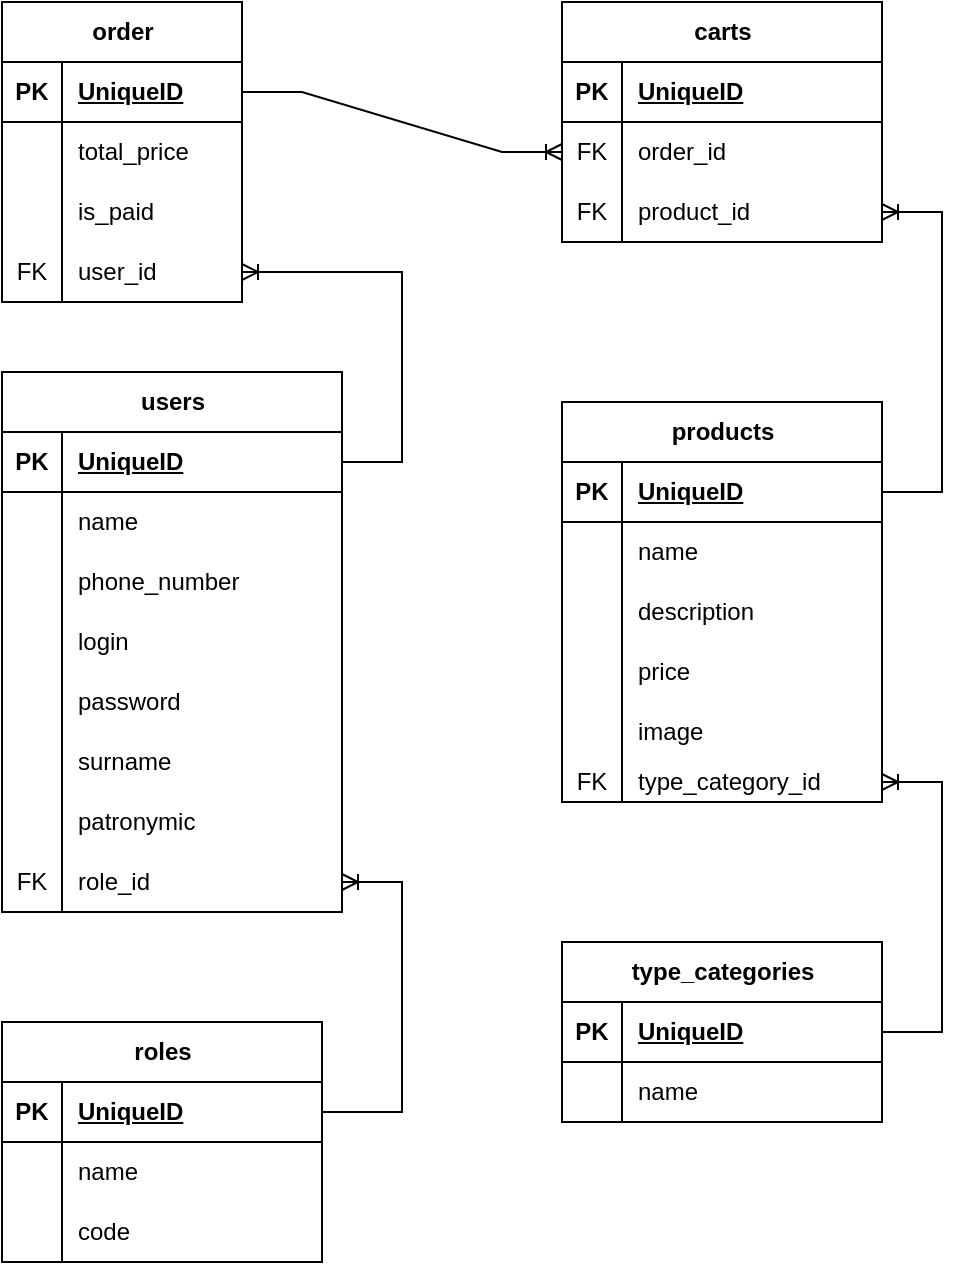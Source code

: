 <mxfile version="24.5.3" type="google" pages="3">
  <diagram name="Логическая модель" id="P28Zc1ymq7K_IPB4-IHg">
    <mxGraphModel dx="1386" dy="759" grid="1" gridSize="10" guides="1" tooltips="1" connect="1" arrows="1" fold="1" page="1" pageScale="1" pageWidth="827" pageHeight="1169" math="0" shadow="0">
      <root>
        <mxCell id="0" />
        <mxCell id="1" parent="0" />
        <mxCell id="suRE0B9pLVc1ZfChcI6G-1" value="users" style="shape=table;startSize=30;container=1;collapsible=1;childLayout=tableLayout;fixedRows=1;rowLines=0;fontStyle=1;align=center;resizeLast=1;html=1;" vertex="1" parent="1">
          <mxGeometry x="280" y="585" width="170" height="270" as="geometry" />
        </mxCell>
        <mxCell id="suRE0B9pLVc1ZfChcI6G-2" value="" style="shape=tableRow;horizontal=0;startSize=0;swimlaneHead=0;swimlaneBody=0;fillColor=none;collapsible=0;dropTarget=0;points=[[0,0.5],[1,0.5]];portConstraint=eastwest;top=0;left=0;right=0;bottom=1;" vertex="1" parent="suRE0B9pLVc1ZfChcI6G-1">
          <mxGeometry y="30" width="170" height="30" as="geometry" />
        </mxCell>
        <mxCell id="suRE0B9pLVc1ZfChcI6G-3" value="PK" style="shape=partialRectangle;connectable=0;fillColor=none;top=0;left=0;bottom=0;right=0;fontStyle=1;overflow=hidden;whiteSpace=wrap;html=1;" vertex="1" parent="suRE0B9pLVc1ZfChcI6G-2">
          <mxGeometry width="30" height="30" as="geometry">
            <mxRectangle width="30" height="30" as="alternateBounds" />
          </mxGeometry>
        </mxCell>
        <mxCell id="suRE0B9pLVc1ZfChcI6G-4" value="UniqueID" style="shape=partialRectangle;connectable=0;fillColor=none;top=0;left=0;bottom=0;right=0;align=left;spacingLeft=6;fontStyle=5;overflow=hidden;whiteSpace=wrap;html=1;" vertex="1" parent="suRE0B9pLVc1ZfChcI6G-2">
          <mxGeometry x="30" width="140" height="30" as="geometry">
            <mxRectangle width="140" height="30" as="alternateBounds" />
          </mxGeometry>
        </mxCell>
        <mxCell id="suRE0B9pLVc1ZfChcI6G-5" value="" style="shape=tableRow;horizontal=0;startSize=0;swimlaneHead=0;swimlaneBody=0;fillColor=none;collapsible=0;dropTarget=0;points=[[0,0.5],[1,0.5]];portConstraint=eastwest;top=0;left=0;right=0;bottom=0;" vertex="1" parent="suRE0B9pLVc1ZfChcI6G-1">
          <mxGeometry y="60" width="170" height="30" as="geometry" />
        </mxCell>
        <mxCell id="suRE0B9pLVc1ZfChcI6G-6" value="" style="shape=partialRectangle;connectable=0;fillColor=none;top=0;left=0;bottom=0;right=0;editable=1;overflow=hidden;whiteSpace=wrap;html=1;" vertex="1" parent="suRE0B9pLVc1ZfChcI6G-5">
          <mxGeometry width="30" height="30" as="geometry">
            <mxRectangle width="30" height="30" as="alternateBounds" />
          </mxGeometry>
        </mxCell>
        <mxCell id="suRE0B9pLVc1ZfChcI6G-7" value="name" style="shape=partialRectangle;connectable=0;fillColor=none;top=0;left=0;bottom=0;right=0;align=left;spacingLeft=6;overflow=hidden;whiteSpace=wrap;html=1;" vertex="1" parent="suRE0B9pLVc1ZfChcI6G-5">
          <mxGeometry x="30" width="140" height="30" as="geometry">
            <mxRectangle width="140" height="30" as="alternateBounds" />
          </mxGeometry>
        </mxCell>
        <mxCell id="suRE0B9pLVc1ZfChcI6G-8" value="" style="shape=tableRow;horizontal=0;startSize=0;swimlaneHead=0;swimlaneBody=0;fillColor=none;collapsible=0;dropTarget=0;points=[[0,0.5],[1,0.5]];portConstraint=eastwest;top=0;left=0;right=0;bottom=0;" vertex="1" parent="suRE0B9pLVc1ZfChcI6G-1">
          <mxGeometry y="90" width="170" height="30" as="geometry" />
        </mxCell>
        <mxCell id="suRE0B9pLVc1ZfChcI6G-9" value="" style="shape=partialRectangle;connectable=0;fillColor=none;top=0;left=0;bottom=0;right=0;editable=1;overflow=hidden;whiteSpace=wrap;html=1;" vertex="1" parent="suRE0B9pLVc1ZfChcI6G-8">
          <mxGeometry width="30" height="30" as="geometry">
            <mxRectangle width="30" height="30" as="alternateBounds" />
          </mxGeometry>
        </mxCell>
        <mxCell id="suRE0B9pLVc1ZfChcI6G-10" value="phone_number" style="shape=partialRectangle;connectable=0;fillColor=none;top=0;left=0;bottom=0;right=0;align=left;spacingLeft=6;overflow=hidden;whiteSpace=wrap;html=1;" vertex="1" parent="suRE0B9pLVc1ZfChcI6G-8">
          <mxGeometry x="30" width="140" height="30" as="geometry">
            <mxRectangle width="140" height="30" as="alternateBounds" />
          </mxGeometry>
        </mxCell>
        <mxCell id="suRE0B9pLVc1ZfChcI6G-11" value="" style="shape=tableRow;horizontal=0;startSize=0;swimlaneHead=0;swimlaneBody=0;fillColor=none;collapsible=0;dropTarget=0;points=[[0,0.5],[1,0.5]];portConstraint=eastwest;top=0;left=0;right=0;bottom=0;" vertex="1" parent="suRE0B9pLVc1ZfChcI6G-1">
          <mxGeometry y="120" width="170" height="30" as="geometry" />
        </mxCell>
        <mxCell id="suRE0B9pLVc1ZfChcI6G-12" value="" style="shape=partialRectangle;connectable=0;fillColor=none;top=0;left=0;bottom=0;right=0;editable=1;overflow=hidden;whiteSpace=wrap;html=1;" vertex="1" parent="suRE0B9pLVc1ZfChcI6G-11">
          <mxGeometry width="30" height="30" as="geometry">
            <mxRectangle width="30" height="30" as="alternateBounds" />
          </mxGeometry>
        </mxCell>
        <mxCell id="suRE0B9pLVc1ZfChcI6G-13" value="login" style="shape=partialRectangle;connectable=0;fillColor=none;top=0;left=0;bottom=0;right=0;align=left;spacingLeft=6;overflow=hidden;whiteSpace=wrap;html=1;" vertex="1" parent="suRE0B9pLVc1ZfChcI6G-11">
          <mxGeometry x="30" width="140" height="30" as="geometry">
            <mxRectangle width="140" height="30" as="alternateBounds" />
          </mxGeometry>
        </mxCell>
        <mxCell id="suRE0B9pLVc1ZfChcI6G-14" style="shape=tableRow;horizontal=0;startSize=0;swimlaneHead=0;swimlaneBody=0;fillColor=none;collapsible=0;dropTarget=0;points=[[0,0.5],[1,0.5]];portConstraint=eastwest;top=0;left=0;right=0;bottom=0;" vertex="1" parent="suRE0B9pLVc1ZfChcI6G-1">
          <mxGeometry y="150" width="170" height="30" as="geometry" />
        </mxCell>
        <mxCell id="suRE0B9pLVc1ZfChcI6G-15" style="shape=partialRectangle;connectable=0;fillColor=none;top=0;left=0;bottom=0;right=0;editable=1;overflow=hidden;whiteSpace=wrap;html=1;" vertex="1" parent="suRE0B9pLVc1ZfChcI6G-14">
          <mxGeometry width="30" height="30" as="geometry">
            <mxRectangle width="30" height="30" as="alternateBounds" />
          </mxGeometry>
        </mxCell>
        <mxCell id="suRE0B9pLVc1ZfChcI6G-16" value="password" style="shape=partialRectangle;connectable=0;fillColor=none;top=0;left=0;bottom=0;right=0;align=left;spacingLeft=6;overflow=hidden;whiteSpace=wrap;html=1;" vertex="1" parent="suRE0B9pLVc1ZfChcI6G-14">
          <mxGeometry x="30" width="140" height="30" as="geometry">
            <mxRectangle width="140" height="30" as="alternateBounds" />
          </mxGeometry>
        </mxCell>
        <mxCell id="suRE0B9pLVc1ZfChcI6G-17" style="shape=tableRow;horizontal=0;startSize=0;swimlaneHead=0;swimlaneBody=0;fillColor=none;collapsible=0;dropTarget=0;points=[[0,0.5],[1,0.5]];portConstraint=eastwest;top=0;left=0;right=0;bottom=0;" vertex="1" parent="suRE0B9pLVc1ZfChcI6G-1">
          <mxGeometry y="180" width="170" height="30" as="geometry" />
        </mxCell>
        <mxCell id="suRE0B9pLVc1ZfChcI6G-18" style="shape=partialRectangle;connectable=0;fillColor=none;top=0;left=0;bottom=0;right=0;editable=1;overflow=hidden;whiteSpace=wrap;html=1;" vertex="1" parent="suRE0B9pLVc1ZfChcI6G-17">
          <mxGeometry width="30" height="30" as="geometry">
            <mxRectangle width="30" height="30" as="alternateBounds" />
          </mxGeometry>
        </mxCell>
        <mxCell id="suRE0B9pLVc1ZfChcI6G-19" value="surname" style="shape=partialRectangle;connectable=0;fillColor=none;top=0;left=0;bottom=0;right=0;align=left;spacingLeft=6;overflow=hidden;whiteSpace=wrap;html=1;" vertex="1" parent="suRE0B9pLVc1ZfChcI6G-17">
          <mxGeometry x="30" width="140" height="30" as="geometry">
            <mxRectangle width="140" height="30" as="alternateBounds" />
          </mxGeometry>
        </mxCell>
        <mxCell id="suRE0B9pLVc1ZfChcI6G-104" style="shape=tableRow;horizontal=0;startSize=0;swimlaneHead=0;swimlaneBody=0;fillColor=none;collapsible=0;dropTarget=0;points=[[0,0.5],[1,0.5]];portConstraint=eastwest;top=0;left=0;right=0;bottom=0;" vertex="1" parent="suRE0B9pLVc1ZfChcI6G-1">
          <mxGeometry y="210" width="170" height="30" as="geometry" />
        </mxCell>
        <mxCell id="suRE0B9pLVc1ZfChcI6G-105" style="shape=partialRectangle;connectable=0;fillColor=none;top=0;left=0;bottom=0;right=0;editable=1;overflow=hidden;whiteSpace=wrap;html=1;" vertex="1" parent="suRE0B9pLVc1ZfChcI6G-104">
          <mxGeometry width="30" height="30" as="geometry">
            <mxRectangle width="30" height="30" as="alternateBounds" />
          </mxGeometry>
        </mxCell>
        <mxCell id="suRE0B9pLVc1ZfChcI6G-106" value="patronymic" style="shape=partialRectangle;connectable=0;fillColor=none;top=0;left=0;bottom=0;right=0;align=left;spacingLeft=6;overflow=hidden;whiteSpace=wrap;html=1;" vertex="1" parent="suRE0B9pLVc1ZfChcI6G-104">
          <mxGeometry x="30" width="140" height="30" as="geometry">
            <mxRectangle width="140" height="30" as="alternateBounds" />
          </mxGeometry>
        </mxCell>
        <mxCell id="suRE0B9pLVc1ZfChcI6G-20" style="shape=tableRow;horizontal=0;startSize=0;swimlaneHead=0;swimlaneBody=0;fillColor=none;collapsible=0;dropTarget=0;points=[[0,0.5],[1,0.5]];portConstraint=eastwest;top=0;left=0;right=0;bottom=0;" vertex="1" parent="suRE0B9pLVc1ZfChcI6G-1">
          <mxGeometry y="240" width="170" height="30" as="geometry" />
        </mxCell>
        <mxCell id="suRE0B9pLVc1ZfChcI6G-21" value="FK" style="shape=partialRectangle;connectable=0;fillColor=none;top=0;left=0;bottom=0;right=0;editable=1;overflow=hidden;whiteSpace=wrap;html=1;" vertex="1" parent="suRE0B9pLVc1ZfChcI6G-20">
          <mxGeometry width="30" height="30" as="geometry">
            <mxRectangle width="30" height="30" as="alternateBounds" />
          </mxGeometry>
        </mxCell>
        <mxCell id="suRE0B9pLVc1ZfChcI6G-22" value="role_id" style="shape=partialRectangle;connectable=0;fillColor=none;top=0;left=0;bottom=0;right=0;align=left;spacingLeft=6;overflow=hidden;whiteSpace=wrap;html=1;" vertex="1" parent="suRE0B9pLVc1ZfChcI6G-20">
          <mxGeometry x="30" width="140" height="30" as="geometry">
            <mxRectangle width="140" height="30" as="alternateBounds" />
          </mxGeometry>
        </mxCell>
        <mxCell id="suRE0B9pLVc1ZfChcI6G-23" value="roles" style="shape=table;startSize=30;container=1;collapsible=1;childLayout=tableLayout;fixedRows=1;rowLines=0;fontStyle=1;align=center;resizeLast=1;html=1;" vertex="1" parent="1">
          <mxGeometry x="280" y="910" width="160" height="120" as="geometry" />
        </mxCell>
        <mxCell id="suRE0B9pLVc1ZfChcI6G-24" value="" style="shape=tableRow;horizontal=0;startSize=0;swimlaneHead=0;swimlaneBody=0;fillColor=none;collapsible=0;dropTarget=0;points=[[0,0.5],[1,0.5]];portConstraint=eastwest;top=0;left=0;right=0;bottom=1;" vertex="1" parent="suRE0B9pLVc1ZfChcI6G-23">
          <mxGeometry y="30" width="160" height="30" as="geometry" />
        </mxCell>
        <mxCell id="suRE0B9pLVc1ZfChcI6G-25" value="PK" style="shape=partialRectangle;connectable=0;fillColor=none;top=0;left=0;bottom=0;right=0;fontStyle=1;overflow=hidden;whiteSpace=wrap;html=1;" vertex="1" parent="suRE0B9pLVc1ZfChcI6G-24">
          <mxGeometry width="30" height="30" as="geometry">
            <mxRectangle width="30" height="30" as="alternateBounds" />
          </mxGeometry>
        </mxCell>
        <mxCell id="suRE0B9pLVc1ZfChcI6G-26" value="UniqueID" style="shape=partialRectangle;connectable=0;fillColor=none;top=0;left=0;bottom=0;right=0;align=left;spacingLeft=6;fontStyle=5;overflow=hidden;whiteSpace=wrap;html=1;" vertex="1" parent="suRE0B9pLVc1ZfChcI6G-24">
          <mxGeometry x="30" width="130" height="30" as="geometry">
            <mxRectangle width="130" height="30" as="alternateBounds" />
          </mxGeometry>
        </mxCell>
        <mxCell id="suRE0B9pLVc1ZfChcI6G-27" value="" style="shape=tableRow;horizontal=0;startSize=0;swimlaneHead=0;swimlaneBody=0;fillColor=none;collapsible=0;dropTarget=0;points=[[0,0.5],[1,0.5]];portConstraint=eastwest;top=0;left=0;right=0;bottom=0;" vertex="1" parent="suRE0B9pLVc1ZfChcI6G-23">
          <mxGeometry y="60" width="160" height="30" as="geometry" />
        </mxCell>
        <mxCell id="suRE0B9pLVc1ZfChcI6G-28" value="" style="shape=partialRectangle;connectable=0;fillColor=none;top=0;left=0;bottom=0;right=0;editable=1;overflow=hidden;whiteSpace=wrap;html=1;" vertex="1" parent="suRE0B9pLVc1ZfChcI6G-27">
          <mxGeometry width="30" height="30" as="geometry">
            <mxRectangle width="30" height="30" as="alternateBounds" />
          </mxGeometry>
        </mxCell>
        <mxCell id="suRE0B9pLVc1ZfChcI6G-29" value="name" style="shape=partialRectangle;connectable=0;fillColor=none;top=0;left=0;bottom=0;right=0;align=left;spacingLeft=6;overflow=hidden;whiteSpace=wrap;html=1;" vertex="1" parent="suRE0B9pLVc1ZfChcI6G-27">
          <mxGeometry x="30" width="130" height="30" as="geometry">
            <mxRectangle width="130" height="30" as="alternateBounds" />
          </mxGeometry>
        </mxCell>
        <mxCell id="suRE0B9pLVc1ZfChcI6G-30" value="" style="shape=tableRow;horizontal=0;startSize=0;swimlaneHead=0;swimlaneBody=0;fillColor=none;collapsible=0;dropTarget=0;points=[[0,0.5],[1,0.5]];portConstraint=eastwest;top=0;left=0;right=0;bottom=0;" vertex="1" parent="suRE0B9pLVc1ZfChcI6G-23">
          <mxGeometry y="90" width="160" height="30" as="geometry" />
        </mxCell>
        <mxCell id="suRE0B9pLVc1ZfChcI6G-31" value="" style="shape=partialRectangle;connectable=0;fillColor=none;top=0;left=0;bottom=0;right=0;editable=1;overflow=hidden;whiteSpace=wrap;html=1;" vertex="1" parent="suRE0B9pLVc1ZfChcI6G-30">
          <mxGeometry width="30" height="30" as="geometry">
            <mxRectangle width="30" height="30" as="alternateBounds" />
          </mxGeometry>
        </mxCell>
        <mxCell id="suRE0B9pLVc1ZfChcI6G-32" value="code" style="shape=partialRectangle;connectable=0;fillColor=none;top=0;left=0;bottom=0;right=0;align=left;spacingLeft=6;overflow=hidden;whiteSpace=wrap;html=1;" vertex="1" parent="suRE0B9pLVc1ZfChcI6G-30">
          <mxGeometry x="30" width="130" height="30" as="geometry">
            <mxRectangle width="130" height="30" as="alternateBounds" />
          </mxGeometry>
        </mxCell>
        <mxCell id="suRE0B9pLVc1ZfChcI6G-33" value="products" style="shape=table;startSize=30;container=1;collapsible=1;childLayout=tableLayout;fixedRows=1;rowLines=0;fontStyle=1;align=center;resizeLast=1;html=1;" vertex="1" parent="1">
          <mxGeometry x="560" y="600" width="160" height="200" as="geometry" />
        </mxCell>
        <mxCell id="suRE0B9pLVc1ZfChcI6G-34" value="" style="shape=tableRow;horizontal=0;startSize=0;swimlaneHead=0;swimlaneBody=0;fillColor=none;collapsible=0;dropTarget=0;points=[[0,0.5],[1,0.5]];portConstraint=eastwest;top=0;left=0;right=0;bottom=1;" vertex="1" parent="suRE0B9pLVc1ZfChcI6G-33">
          <mxGeometry y="30" width="160" height="30" as="geometry" />
        </mxCell>
        <mxCell id="suRE0B9pLVc1ZfChcI6G-35" value="PK" style="shape=partialRectangle;connectable=0;fillColor=none;top=0;left=0;bottom=0;right=0;fontStyle=1;overflow=hidden;whiteSpace=wrap;html=1;" vertex="1" parent="suRE0B9pLVc1ZfChcI6G-34">
          <mxGeometry width="30" height="30" as="geometry">
            <mxRectangle width="30" height="30" as="alternateBounds" />
          </mxGeometry>
        </mxCell>
        <mxCell id="suRE0B9pLVc1ZfChcI6G-36" value="UniqueID" style="shape=partialRectangle;connectable=0;fillColor=none;top=0;left=0;bottom=0;right=0;align=left;spacingLeft=6;fontStyle=5;overflow=hidden;whiteSpace=wrap;html=1;" vertex="1" parent="suRE0B9pLVc1ZfChcI6G-34">
          <mxGeometry x="30" width="130" height="30" as="geometry">
            <mxRectangle width="130" height="30" as="alternateBounds" />
          </mxGeometry>
        </mxCell>
        <mxCell id="suRE0B9pLVc1ZfChcI6G-40" value="" style="shape=tableRow;horizontal=0;startSize=0;swimlaneHead=0;swimlaneBody=0;fillColor=none;collapsible=0;dropTarget=0;points=[[0,0.5],[1,0.5]];portConstraint=eastwest;top=0;left=0;right=0;bottom=0;" vertex="1" parent="suRE0B9pLVc1ZfChcI6G-33">
          <mxGeometry y="60" width="160" height="30" as="geometry" />
        </mxCell>
        <mxCell id="suRE0B9pLVc1ZfChcI6G-41" value="" style="shape=partialRectangle;connectable=0;fillColor=none;top=0;left=0;bottom=0;right=0;editable=1;overflow=hidden;whiteSpace=wrap;html=1;" vertex="1" parent="suRE0B9pLVc1ZfChcI6G-40">
          <mxGeometry width="30" height="30" as="geometry">
            <mxRectangle width="30" height="30" as="alternateBounds" />
          </mxGeometry>
        </mxCell>
        <mxCell id="suRE0B9pLVc1ZfChcI6G-42" value="name" style="shape=partialRectangle;connectable=0;fillColor=none;top=0;left=0;bottom=0;right=0;align=left;spacingLeft=6;overflow=hidden;whiteSpace=wrap;html=1;" vertex="1" parent="suRE0B9pLVc1ZfChcI6G-40">
          <mxGeometry x="30" width="130" height="30" as="geometry">
            <mxRectangle width="130" height="30" as="alternateBounds" />
          </mxGeometry>
        </mxCell>
        <mxCell id="suRE0B9pLVc1ZfChcI6G-43" value="" style="shape=tableRow;horizontal=0;startSize=0;swimlaneHead=0;swimlaneBody=0;fillColor=none;collapsible=0;dropTarget=0;points=[[0,0.5],[1,0.5]];portConstraint=eastwest;top=0;left=0;right=0;bottom=0;" vertex="1" parent="suRE0B9pLVc1ZfChcI6G-33">
          <mxGeometry y="90" width="160" height="30" as="geometry" />
        </mxCell>
        <mxCell id="suRE0B9pLVc1ZfChcI6G-44" value="" style="shape=partialRectangle;connectable=0;fillColor=none;top=0;left=0;bottom=0;right=0;editable=1;overflow=hidden;whiteSpace=wrap;html=1;" vertex="1" parent="suRE0B9pLVc1ZfChcI6G-43">
          <mxGeometry width="30" height="30" as="geometry">
            <mxRectangle width="30" height="30" as="alternateBounds" />
          </mxGeometry>
        </mxCell>
        <mxCell id="suRE0B9pLVc1ZfChcI6G-45" value="description" style="shape=partialRectangle;connectable=0;fillColor=none;top=0;left=0;bottom=0;right=0;align=left;spacingLeft=6;overflow=hidden;whiteSpace=wrap;html=1;" vertex="1" parent="suRE0B9pLVc1ZfChcI6G-43">
          <mxGeometry x="30" width="130" height="30" as="geometry">
            <mxRectangle width="130" height="30" as="alternateBounds" />
          </mxGeometry>
        </mxCell>
        <mxCell id="suRE0B9pLVc1ZfChcI6G-46" style="shape=tableRow;horizontal=0;startSize=0;swimlaneHead=0;swimlaneBody=0;fillColor=none;collapsible=0;dropTarget=0;points=[[0,0.5],[1,0.5]];portConstraint=eastwest;top=0;left=0;right=0;bottom=0;" vertex="1" parent="suRE0B9pLVc1ZfChcI6G-33">
          <mxGeometry y="120" width="160" height="30" as="geometry" />
        </mxCell>
        <mxCell id="suRE0B9pLVc1ZfChcI6G-47" style="shape=partialRectangle;connectable=0;fillColor=none;top=0;left=0;bottom=0;right=0;editable=1;overflow=hidden;whiteSpace=wrap;html=1;" vertex="1" parent="suRE0B9pLVc1ZfChcI6G-46">
          <mxGeometry width="30" height="30" as="geometry">
            <mxRectangle width="30" height="30" as="alternateBounds" />
          </mxGeometry>
        </mxCell>
        <mxCell id="suRE0B9pLVc1ZfChcI6G-48" value="price" style="shape=partialRectangle;connectable=0;fillColor=none;top=0;left=0;bottom=0;right=0;align=left;spacingLeft=6;overflow=hidden;whiteSpace=wrap;html=1;" vertex="1" parent="suRE0B9pLVc1ZfChcI6G-46">
          <mxGeometry x="30" width="130" height="30" as="geometry">
            <mxRectangle width="130" height="30" as="alternateBounds" />
          </mxGeometry>
        </mxCell>
        <mxCell id="suRE0B9pLVc1ZfChcI6G-101" style="shape=tableRow;horizontal=0;startSize=0;swimlaneHead=0;swimlaneBody=0;fillColor=none;collapsible=0;dropTarget=0;points=[[0,0.5],[1,0.5]];portConstraint=eastwest;top=0;left=0;right=0;bottom=0;" vertex="1" parent="suRE0B9pLVc1ZfChcI6G-33">
          <mxGeometry y="150" width="160" height="30" as="geometry" />
        </mxCell>
        <mxCell id="suRE0B9pLVc1ZfChcI6G-102" style="shape=partialRectangle;connectable=0;fillColor=none;top=0;left=0;bottom=0;right=0;editable=1;overflow=hidden;whiteSpace=wrap;html=1;" vertex="1" parent="suRE0B9pLVc1ZfChcI6G-101">
          <mxGeometry width="30" height="30" as="geometry">
            <mxRectangle width="30" height="30" as="alternateBounds" />
          </mxGeometry>
        </mxCell>
        <mxCell id="suRE0B9pLVc1ZfChcI6G-103" value="image" style="shape=partialRectangle;connectable=0;fillColor=none;top=0;left=0;bottom=0;right=0;align=left;spacingLeft=6;overflow=hidden;whiteSpace=wrap;html=1;" vertex="1" parent="suRE0B9pLVc1ZfChcI6G-101">
          <mxGeometry x="30" width="130" height="30" as="geometry">
            <mxRectangle width="130" height="30" as="alternateBounds" />
          </mxGeometry>
        </mxCell>
        <mxCell id="suRE0B9pLVc1ZfChcI6G-52" style="shape=tableRow;horizontal=0;startSize=0;swimlaneHead=0;swimlaneBody=0;fillColor=none;collapsible=0;dropTarget=0;points=[[0,0.5],[1,0.5]];portConstraint=eastwest;top=0;left=0;right=0;bottom=0;" vertex="1" parent="suRE0B9pLVc1ZfChcI6G-33">
          <mxGeometry y="180" width="160" height="20" as="geometry" />
        </mxCell>
        <mxCell id="suRE0B9pLVc1ZfChcI6G-53" value="FK" style="shape=partialRectangle;connectable=0;fillColor=none;top=0;left=0;bottom=0;right=0;editable=1;overflow=hidden;whiteSpace=wrap;html=1;" vertex="1" parent="suRE0B9pLVc1ZfChcI6G-52">
          <mxGeometry width="30" height="20" as="geometry">
            <mxRectangle width="30" height="20" as="alternateBounds" />
          </mxGeometry>
        </mxCell>
        <mxCell id="suRE0B9pLVc1ZfChcI6G-54" value="type_category_id" style="shape=partialRectangle;connectable=0;fillColor=none;top=0;left=0;bottom=0;right=0;align=left;spacingLeft=6;overflow=hidden;whiteSpace=wrap;html=1;" vertex="1" parent="suRE0B9pLVc1ZfChcI6G-52">
          <mxGeometry x="30" width="130" height="20" as="geometry">
            <mxRectangle width="130" height="20" as="alternateBounds" />
          </mxGeometry>
        </mxCell>
        <mxCell id="suRE0B9pLVc1ZfChcI6G-55" value="carts" style="shape=table;startSize=30;container=1;collapsible=1;childLayout=tableLayout;fixedRows=1;rowLines=0;fontStyle=1;align=center;resizeLast=1;html=1;" vertex="1" parent="1">
          <mxGeometry x="560" y="400" width="160" height="120" as="geometry">
            <mxRectangle x="560" y="480" width="70" height="30" as="alternateBounds" />
          </mxGeometry>
        </mxCell>
        <mxCell id="suRE0B9pLVc1ZfChcI6G-56" value="" style="shape=tableRow;horizontal=0;startSize=0;swimlaneHead=0;swimlaneBody=0;fillColor=none;collapsible=0;dropTarget=0;points=[[0,0.5],[1,0.5]];portConstraint=eastwest;top=0;left=0;right=0;bottom=1;" vertex="1" parent="suRE0B9pLVc1ZfChcI6G-55">
          <mxGeometry y="30" width="160" height="30" as="geometry" />
        </mxCell>
        <mxCell id="suRE0B9pLVc1ZfChcI6G-57" value="PK" style="shape=partialRectangle;connectable=0;fillColor=none;top=0;left=0;bottom=0;right=0;fontStyle=1;overflow=hidden;whiteSpace=wrap;html=1;" vertex="1" parent="suRE0B9pLVc1ZfChcI6G-56">
          <mxGeometry width="30" height="30" as="geometry">
            <mxRectangle width="30" height="30" as="alternateBounds" />
          </mxGeometry>
        </mxCell>
        <mxCell id="suRE0B9pLVc1ZfChcI6G-58" value="UniqueID" style="shape=partialRectangle;connectable=0;fillColor=none;top=0;left=0;bottom=0;right=0;align=left;spacingLeft=6;fontStyle=5;overflow=hidden;whiteSpace=wrap;html=1;" vertex="1" parent="suRE0B9pLVc1ZfChcI6G-56">
          <mxGeometry x="30" width="130" height="30" as="geometry">
            <mxRectangle width="130" height="30" as="alternateBounds" />
          </mxGeometry>
        </mxCell>
        <mxCell id="suRE0B9pLVc1ZfChcI6G-59" value="" style="shape=tableRow;horizontal=0;startSize=0;swimlaneHead=0;swimlaneBody=0;fillColor=none;collapsible=0;dropTarget=0;points=[[0,0.5],[1,0.5]];portConstraint=eastwest;top=0;left=0;right=0;bottom=0;" vertex="1" parent="suRE0B9pLVc1ZfChcI6G-55">
          <mxGeometry y="60" width="160" height="30" as="geometry" />
        </mxCell>
        <mxCell id="suRE0B9pLVc1ZfChcI6G-60" value="FK" style="shape=partialRectangle;connectable=0;fillColor=none;top=0;left=0;bottom=0;right=0;editable=1;overflow=hidden;whiteSpace=wrap;html=1;" vertex="1" parent="suRE0B9pLVc1ZfChcI6G-59">
          <mxGeometry width="30" height="30" as="geometry">
            <mxRectangle width="30" height="30" as="alternateBounds" />
          </mxGeometry>
        </mxCell>
        <mxCell id="suRE0B9pLVc1ZfChcI6G-61" value="order_id" style="shape=partialRectangle;connectable=0;fillColor=none;top=0;left=0;bottom=0;right=0;align=left;spacingLeft=6;overflow=hidden;whiteSpace=wrap;html=1;" vertex="1" parent="suRE0B9pLVc1ZfChcI6G-59">
          <mxGeometry x="30" width="130" height="30" as="geometry">
            <mxRectangle width="130" height="30" as="alternateBounds" />
          </mxGeometry>
        </mxCell>
        <mxCell id="suRE0B9pLVc1ZfChcI6G-62" value="" style="shape=tableRow;horizontal=0;startSize=0;swimlaneHead=0;swimlaneBody=0;fillColor=none;collapsible=0;dropTarget=0;points=[[0,0.5],[1,0.5]];portConstraint=eastwest;top=0;left=0;right=0;bottom=0;" vertex="1" parent="suRE0B9pLVc1ZfChcI6G-55">
          <mxGeometry y="90" width="160" height="30" as="geometry" />
        </mxCell>
        <mxCell id="suRE0B9pLVc1ZfChcI6G-63" value="FK" style="shape=partialRectangle;connectable=0;fillColor=none;top=0;left=0;bottom=0;right=0;editable=1;overflow=hidden;whiteSpace=wrap;html=1;" vertex="1" parent="suRE0B9pLVc1ZfChcI6G-62">
          <mxGeometry width="30" height="30" as="geometry">
            <mxRectangle width="30" height="30" as="alternateBounds" />
          </mxGeometry>
        </mxCell>
        <mxCell id="suRE0B9pLVc1ZfChcI6G-64" value="product_id" style="shape=partialRectangle;connectable=0;fillColor=none;top=0;left=0;bottom=0;right=0;align=left;spacingLeft=6;overflow=hidden;whiteSpace=wrap;html=1;" vertex="1" parent="suRE0B9pLVc1ZfChcI6G-62">
          <mxGeometry x="30" width="130" height="30" as="geometry">
            <mxRectangle width="130" height="30" as="alternateBounds" />
          </mxGeometry>
        </mxCell>
        <mxCell id="suRE0B9pLVc1ZfChcI6G-65" value="type_categories" style="shape=table;startSize=30;container=1;collapsible=1;childLayout=tableLayout;fixedRows=1;rowLines=0;fontStyle=1;align=center;resizeLast=1;html=1;" vertex="1" parent="1">
          <mxGeometry x="560" y="870" width="160" height="90" as="geometry" />
        </mxCell>
        <mxCell id="suRE0B9pLVc1ZfChcI6G-66" value="" style="shape=tableRow;horizontal=0;startSize=0;swimlaneHead=0;swimlaneBody=0;fillColor=none;collapsible=0;dropTarget=0;points=[[0,0.5],[1,0.5]];portConstraint=eastwest;top=0;left=0;right=0;bottom=1;" vertex="1" parent="suRE0B9pLVc1ZfChcI6G-65">
          <mxGeometry y="30" width="160" height="30" as="geometry" />
        </mxCell>
        <mxCell id="suRE0B9pLVc1ZfChcI6G-67" value="PK" style="shape=partialRectangle;connectable=0;fillColor=none;top=0;left=0;bottom=0;right=0;fontStyle=1;overflow=hidden;whiteSpace=wrap;html=1;" vertex="1" parent="suRE0B9pLVc1ZfChcI6G-66">
          <mxGeometry width="30" height="30" as="geometry">
            <mxRectangle width="30" height="30" as="alternateBounds" />
          </mxGeometry>
        </mxCell>
        <mxCell id="suRE0B9pLVc1ZfChcI6G-68" value="UniqueID" style="shape=partialRectangle;connectable=0;fillColor=none;top=0;left=0;bottom=0;right=0;align=left;spacingLeft=6;fontStyle=5;overflow=hidden;whiteSpace=wrap;html=1;" vertex="1" parent="suRE0B9pLVc1ZfChcI6G-66">
          <mxGeometry x="30" width="130" height="30" as="geometry">
            <mxRectangle width="130" height="30" as="alternateBounds" />
          </mxGeometry>
        </mxCell>
        <mxCell id="suRE0B9pLVc1ZfChcI6G-69" style="shape=tableRow;horizontal=0;startSize=0;swimlaneHead=0;swimlaneBody=0;fillColor=none;collapsible=0;dropTarget=0;points=[[0,0.5],[1,0.5]];portConstraint=eastwest;top=0;left=0;right=0;bottom=0;" vertex="1" parent="suRE0B9pLVc1ZfChcI6G-65">
          <mxGeometry y="60" width="160" height="30" as="geometry" />
        </mxCell>
        <mxCell id="suRE0B9pLVc1ZfChcI6G-70" style="shape=partialRectangle;connectable=0;fillColor=none;top=0;left=0;bottom=0;right=0;editable=1;overflow=hidden;whiteSpace=wrap;html=1;" vertex="1" parent="suRE0B9pLVc1ZfChcI6G-69">
          <mxGeometry width="30" height="30" as="geometry">
            <mxRectangle width="30" height="30" as="alternateBounds" />
          </mxGeometry>
        </mxCell>
        <mxCell id="suRE0B9pLVc1ZfChcI6G-71" value="name" style="shape=partialRectangle;connectable=0;fillColor=none;top=0;left=0;bottom=0;right=0;align=left;spacingLeft=6;overflow=hidden;whiteSpace=wrap;html=1;" vertex="1" parent="suRE0B9pLVc1ZfChcI6G-69">
          <mxGeometry x="30" width="130" height="30" as="geometry">
            <mxRectangle width="130" height="30" as="alternateBounds" />
          </mxGeometry>
        </mxCell>
        <mxCell id="suRE0B9pLVc1ZfChcI6G-72" value="order" style="shape=table;startSize=30;container=1;collapsible=1;childLayout=tableLayout;fixedRows=1;rowLines=0;fontStyle=1;align=center;resizeLast=1;html=1;" vertex="1" parent="1">
          <mxGeometry x="280" y="400" width="120" height="150" as="geometry" />
        </mxCell>
        <mxCell id="suRE0B9pLVc1ZfChcI6G-73" value="" style="shape=tableRow;horizontal=0;startSize=0;swimlaneHead=0;swimlaneBody=0;fillColor=none;collapsible=0;dropTarget=0;points=[[0,0.5],[1,0.5]];portConstraint=eastwest;top=0;left=0;right=0;bottom=1;" vertex="1" parent="suRE0B9pLVc1ZfChcI6G-72">
          <mxGeometry y="30" width="120" height="30" as="geometry" />
        </mxCell>
        <mxCell id="suRE0B9pLVc1ZfChcI6G-74" value="PK" style="shape=partialRectangle;connectable=0;fillColor=none;top=0;left=0;bottom=0;right=0;fontStyle=1;overflow=hidden;whiteSpace=wrap;html=1;" vertex="1" parent="suRE0B9pLVc1ZfChcI6G-73">
          <mxGeometry width="30" height="30" as="geometry">
            <mxRectangle width="30" height="30" as="alternateBounds" />
          </mxGeometry>
        </mxCell>
        <mxCell id="suRE0B9pLVc1ZfChcI6G-75" value="UniqueID" style="shape=partialRectangle;connectable=0;fillColor=none;top=0;left=0;bottom=0;right=0;align=left;spacingLeft=6;fontStyle=5;overflow=hidden;whiteSpace=wrap;html=1;" vertex="1" parent="suRE0B9pLVc1ZfChcI6G-73">
          <mxGeometry x="30" width="90" height="30" as="geometry">
            <mxRectangle width="90" height="30" as="alternateBounds" />
          </mxGeometry>
        </mxCell>
        <mxCell id="suRE0B9pLVc1ZfChcI6G-76" style="shape=tableRow;horizontal=0;startSize=0;swimlaneHead=0;swimlaneBody=0;fillColor=none;collapsible=0;dropTarget=0;points=[[0,0.5],[1,0.5]];portConstraint=eastwest;top=0;left=0;right=0;bottom=0;" vertex="1" parent="suRE0B9pLVc1ZfChcI6G-72">
          <mxGeometry y="60" width="120" height="30" as="geometry" />
        </mxCell>
        <mxCell id="suRE0B9pLVc1ZfChcI6G-77" style="shape=partialRectangle;connectable=0;fillColor=none;top=0;left=0;bottom=0;right=0;editable=1;overflow=hidden;whiteSpace=wrap;html=1;" vertex="1" parent="suRE0B9pLVc1ZfChcI6G-76">
          <mxGeometry width="30" height="30" as="geometry">
            <mxRectangle width="30" height="30" as="alternateBounds" />
          </mxGeometry>
        </mxCell>
        <mxCell id="suRE0B9pLVc1ZfChcI6G-78" value="total_price" style="shape=partialRectangle;connectable=0;fillColor=none;top=0;left=0;bottom=0;right=0;align=left;spacingLeft=6;overflow=hidden;whiteSpace=wrap;html=1;" vertex="1" parent="suRE0B9pLVc1ZfChcI6G-76">
          <mxGeometry x="30" width="90" height="30" as="geometry">
            <mxRectangle width="90" height="30" as="alternateBounds" />
          </mxGeometry>
        </mxCell>
        <mxCell id="suRE0B9pLVc1ZfChcI6G-79" style="shape=tableRow;horizontal=0;startSize=0;swimlaneHead=0;swimlaneBody=0;fillColor=none;collapsible=0;dropTarget=0;points=[[0,0.5],[1,0.5]];portConstraint=eastwest;top=0;left=0;right=0;bottom=0;" vertex="1" parent="suRE0B9pLVc1ZfChcI6G-72">
          <mxGeometry y="90" width="120" height="30" as="geometry" />
        </mxCell>
        <mxCell id="suRE0B9pLVc1ZfChcI6G-80" style="shape=partialRectangle;connectable=0;fillColor=none;top=0;left=0;bottom=0;right=0;editable=1;overflow=hidden;whiteSpace=wrap;html=1;" vertex="1" parent="suRE0B9pLVc1ZfChcI6G-79">
          <mxGeometry width="30" height="30" as="geometry">
            <mxRectangle width="30" height="30" as="alternateBounds" />
          </mxGeometry>
        </mxCell>
        <mxCell id="suRE0B9pLVc1ZfChcI6G-81" value="is_paid" style="shape=partialRectangle;connectable=0;fillColor=none;top=0;left=0;bottom=0;right=0;align=left;spacingLeft=6;overflow=hidden;whiteSpace=wrap;html=1;" vertex="1" parent="suRE0B9pLVc1ZfChcI6G-79">
          <mxGeometry x="30" width="90" height="30" as="geometry">
            <mxRectangle width="90" height="30" as="alternateBounds" />
          </mxGeometry>
        </mxCell>
        <mxCell id="suRE0B9pLVc1ZfChcI6G-82" style="shape=tableRow;horizontal=0;startSize=0;swimlaneHead=0;swimlaneBody=0;fillColor=none;collapsible=0;dropTarget=0;points=[[0,0.5],[1,0.5]];portConstraint=eastwest;top=0;left=0;right=0;bottom=0;" vertex="1" parent="suRE0B9pLVc1ZfChcI6G-72">
          <mxGeometry y="120" width="120" height="30" as="geometry" />
        </mxCell>
        <mxCell id="suRE0B9pLVc1ZfChcI6G-83" value="FK" style="shape=partialRectangle;connectable=0;fillColor=none;top=0;left=0;bottom=0;right=0;editable=1;overflow=hidden;whiteSpace=wrap;html=1;" vertex="1" parent="suRE0B9pLVc1ZfChcI6G-82">
          <mxGeometry width="30" height="30" as="geometry">
            <mxRectangle width="30" height="30" as="alternateBounds" />
          </mxGeometry>
        </mxCell>
        <mxCell id="suRE0B9pLVc1ZfChcI6G-84" value="user_id" style="shape=partialRectangle;connectable=0;fillColor=none;top=0;left=0;bottom=0;right=0;align=left;spacingLeft=6;overflow=hidden;whiteSpace=wrap;html=1;" vertex="1" parent="suRE0B9pLVc1ZfChcI6G-82">
          <mxGeometry x="30" width="90" height="30" as="geometry">
            <mxRectangle width="90" height="30" as="alternateBounds" />
          </mxGeometry>
        </mxCell>
        <mxCell id="suRE0B9pLVc1ZfChcI6G-85" value="" style="fontSize=12;html=1;endArrow=ERoneToMany;rounded=0;edgeStyle=entityRelationEdgeStyle;" edge="1" parent="1" source="suRE0B9pLVc1ZfChcI6G-24" target="suRE0B9pLVc1ZfChcI6G-20">
          <mxGeometry width="100" height="100" relative="1" as="geometry">
            <mxPoint x="490" y="815" as="sourcePoint" />
            <mxPoint x="570" y="1025" as="targetPoint" />
            <Array as="points">
              <mxPoint x="560" y="820" />
              <mxPoint x="560" y="790" />
              <mxPoint x="560" y="760" />
              <mxPoint x="560" y="770" />
            </Array>
          </mxGeometry>
        </mxCell>
        <mxCell id="suRE0B9pLVc1ZfChcI6G-86" value="" style="fontSize=12;html=1;endArrow=ERoneToMany;rounded=0;edgeStyle=entityRelationEdgeStyle;" edge="1" parent="1" source="suRE0B9pLVc1ZfChcI6G-66" target="suRE0B9pLVc1ZfChcI6G-52">
          <mxGeometry width="100" height="100" relative="1" as="geometry">
            <mxPoint x="490" y="815" as="sourcePoint" />
            <mxPoint x="570" y="555" as="targetPoint" />
            <Array as="points">
              <mxPoint x="580" y="840" />
              <mxPoint x="760" y="900" />
              <mxPoint x="580" y="810" />
              <mxPoint x="580" y="780" />
              <mxPoint x="310" y="680" />
              <mxPoint x="580" y="790" />
            </Array>
          </mxGeometry>
        </mxCell>
        <mxCell id="suRE0B9pLVc1ZfChcI6G-87" value="" style="edgeStyle=entityRelationEdgeStyle;fontSize=12;html=1;endArrow=ERoneToMany;rounded=0;" edge="1" parent="1" source="suRE0B9pLVc1ZfChcI6G-2" target="suRE0B9pLVc1ZfChcI6G-82">
          <mxGeometry width="100" height="100" relative="1" as="geometry">
            <mxPoint x="990" y="670" as="sourcePoint" />
            <mxPoint x="990" y="590" as="targetPoint" />
          </mxGeometry>
        </mxCell>
        <mxCell id="suRE0B9pLVc1ZfChcI6G-88" value="" style="edgeStyle=entityRelationEdgeStyle;fontSize=12;html=1;endArrow=ERoneToMany;rounded=0;" edge="1" parent="1" source="suRE0B9pLVc1ZfChcI6G-34" target="suRE0B9pLVc1ZfChcI6G-62">
          <mxGeometry width="100" height="100" relative="1" as="geometry">
            <mxPoint x="705" y="680" as="sourcePoint" />
            <mxPoint x="1055" y="680" as="targetPoint" />
          </mxGeometry>
        </mxCell>
        <mxCell id="suRE0B9pLVc1ZfChcI6G-89" value="" style="edgeStyle=entityRelationEdgeStyle;fontSize=12;html=1;endArrow=ERoneToMany;rounded=0;" edge="1" parent="1" source="suRE0B9pLVc1ZfChcI6G-73" target="suRE0B9pLVc1ZfChcI6G-59">
          <mxGeometry width="100" height="100" relative="1" as="geometry">
            <mxPoint x="730" y="670" as="sourcePoint" />
            <mxPoint x="730" y="555" as="targetPoint" />
          </mxGeometry>
        </mxCell>
      </root>
    </mxGraphModel>
  </diagram>
  <diagram name="Концептуальная модель" id="S8bkCi5du2lm75ZAHla7">
    <mxGraphModel dx="1386" dy="759" grid="1" gridSize="10" guides="1" tooltips="1" connect="1" arrows="1" fold="1" page="1" pageScale="1" pageWidth="827" pageHeight="1169" math="0" shadow="0">
      <root>
        <mxCell id="0" />
        <mxCell id="1" parent="0" />
        <mxCell id="nswUu0TlNLzY02eXfM-z-2" value="&lt;b&gt;users&lt;/b&gt;" style="rounded=0;whiteSpace=wrap;html=1;fillColor=#fa6800;fontColor=#000000;strokeColor=#C73500;" parent="1" vertex="1">
          <mxGeometry x="406" y="319" width="120" height="40" as="geometry" />
        </mxCell>
        <mxCell id="nswUu0TlNLzY02eXfM-z-3" value="&lt;b&gt;roles&lt;/b&gt;" style="rounded=0;whiteSpace=wrap;html=1;fillColor=#fa6800;fontColor=#000000;strokeColor=#C73500;" parent="1" vertex="1">
          <mxGeometry x="406" y="120" width="120" height="40" as="geometry" />
        </mxCell>
        <mxCell id="ymGZKEQZh6bWhW3p47ta-1" value="&lt;b&gt;orders&lt;/b&gt;" style="rounded=0;whiteSpace=wrap;html=1;fillColor=#fa6800;fontColor=#000000;strokeColor=#C73500;" parent="1" vertex="1">
          <mxGeometry x="406" y="560" width="120" height="40" as="geometry" />
        </mxCell>
        <mxCell id="ymGZKEQZh6bWhW3p47ta-2" value="&lt;b&gt;carts&lt;/b&gt;" style="rounded=0;whiteSpace=wrap;html=1;fillColor=#fa6800;fontColor=#000000;strokeColor=#C73500;" parent="1" vertex="1">
          <mxGeometry x="406" y="799" width="120" height="40" as="geometry" />
        </mxCell>
        <mxCell id="slhG2k_itsuE9N7Z_4YH-1" value="&lt;b&gt;products&lt;/b&gt;" style="rounded=0;whiteSpace=wrap;html=1;fillColor=#fa6800;fontColor=#000000;strokeColor=#C73500;" parent="1" vertex="1">
          <mxGeometry x="406" y="1039.5" width="120" height="40" as="geometry" />
        </mxCell>
        <mxCell id="E3wFm66bisXzRdv7exOc-1" value="&lt;b&gt;type_categoties&lt;/b&gt;" style="rounded=0;whiteSpace=wrap;html=1;fillColor=#fa6800;fontColor=#000000;strokeColor=#C73500;" parent="1" vertex="1">
          <mxGeometry x="406" y="1270" width="120" height="40" as="geometry" />
        </mxCell>
        <mxCell id="KkRCIfi72xTlBXtoIL6K-1" value="code" style="ellipse;whiteSpace=wrap;html=1;fillColor=#0050ef;fontColor=#ffffff;strokeColor=#001DBC;" parent="1" vertex="1">
          <mxGeometry x="568" y="115" width="105" height="50" as="geometry" />
        </mxCell>
        <mxCell id="KkRCIfi72xTlBXtoIL6K-2" value="name" style="ellipse;whiteSpace=wrap;html=1;fillColor=#0050ef;fontColor=#ffffff;strokeColor=#001DBC;" parent="1" vertex="1">
          <mxGeometry x="260" y="115" width="105" height="50" as="geometry" />
        </mxCell>
        <mxCell id="RorGVaXJZynu7vBF6vf_-1" value="name" style="ellipse;whiteSpace=wrap;html=1;fillColor=#0050ef;fontColor=#ffffff;strokeColor=#001DBC;" parent="1" vertex="1">
          <mxGeometry x="260" y="250" width="105" height="50" as="geometry" />
        </mxCell>
        <mxCell id="RorGVaXJZynu7vBF6vf_-2" value="phome_number" style="ellipse;whiteSpace=wrap;html=1;fillColor=#0050ef;fontColor=#ffffff;strokeColor=#001DBC;" parent="1" vertex="1">
          <mxGeometry x="260.5" y="300" width="105" height="50" as="geometry" />
        </mxCell>
        <mxCell id="RorGVaXJZynu7vBF6vf_-3" value="login" style="ellipse;whiteSpace=wrap;html=1;fillColor=#0050ef;fontColor=#ffffff;strokeColor=#001DBC;" parent="1" vertex="1">
          <mxGeometry x="260.5" y="350" width="105" height="50" as="geometry" />
        </mxCell>
        <mxCell id="RorGVaXJZynu7vBF6vf_-4" value="id role" style="ellipse;whiteSpace=wrap;html=1;fillColor=#0050ef;fontColor=#ffffff;strokeColor=#001DBC;" parent="1" vertex="1">
          <mxGeometry x="566" y="350" width="105" height="50" as="geometry" />
        </mxCell>
        <mxCell id="RorGVaXJZynu7vBF6vf_-5" value="password" style="ellipse;whiteSpace=wrap;html=1;fillColor=#0050ef;fontColor=#ffffff;strokeColor=#001DBC;" parent="1" vertex="1">
          <mxGeometry x="566" y="250" width="105" height="50" as="geometry" />
        </mxCell>
        <mxCell id="RorGVaXJZynu7vBF6vf_-6" value="image" style="ellipse;whiteSpace=wrap;html=1;fillColor=#0050ef;fontColor=#ffffff;strokeColor=#001DBC;" parent="1" vertex="1">
          <mxGeometry x="566" y="300" width="105" height="50" as="geometry" />
        </mxCell>
        <mxCell id="RorGVaXJZynu7vBF6vf_-7" value="" style="endArrow=none;html=1;rounded=0;" parent="1" source="RorGVaXJZynu7vBF6vf_-3" target="nswUu0TlNLzY02eXfM-z-2" edge="1">
          <mxGeometry width="50" height="50" relative="1" as="geometry">
            <mxPoint x="416" y="439" as="sourcePoint" />
            <mxPoint x="476" y="399" as="targetPoint" />
          </mxGeometry>
        </mxCell>
        <mxCell id="RorGVaXJZynu7vBF6vf_-8" value="" style="endArrow=none;html=1;rounded=0;" parent="1" source="nswUu0TlNLzY02eXfM-z-3" target="KkRCIfi72xTlBXtoIL6K-1" edge="1">
          <mxGeometry width="50" height="50" relative="1" as="geometry">
            <mxPoint x="426" y="210" as="sourcePoint" />
            <mxPoint x="537" y="214" as="targetPoint" />
          </mxGeometry>
        </mxCell>
        <mxCell id="RorGVaXJZynu7vBF6vf_-9" value="" style="endArrow=none;html=1;rounded=0;" parent="1" source="nswUu0TlNLzY02eXfM-z-2" target="RorGVaXJZynu7vBF6vf_-1" edge="1">
          <mxGeometry width="50" height="50" relative="1" as="geometry">
            <mxPoint x="385" y="415" as="sourcePoint" />
            <mxPoint x="496" y="419" as="targetPoint" />
          </mxGeometry>
        </mxCell>
        <mxCell id="RorGVaXJZynu7vBF6vf_-10" value="" style="endArrow=none;html=1;rounded=0;" parent="1" source="nswUu0TlNLzY02eXfM-z-2" target="RorGVaXJZynu7vBF6vf_-2" edge="1">
          <mxGeometry width="50" height="50" relative="1" as="geometry">
            <mxPoint x="395" y="425" as="sourcePoint" />
            <mxPoint x="506" y="429" as="targetPoint" />
          </mxGeometry>
        </mxCell>
        <mxCell id="RorGVaXJZynu7vBF6vf_-11" value="" style="endArrow=none;html=1;rounded=0;" parent="1" source="nswUu0TlNLzY02eXfM-z-2" target="RorGVaXJZynu7vBF6vf_-5" edge="1">
          <mxGeometry width="50" height="50" relative="1" as="geometry">
            <mxPoint x="405" y="435" as="sourcePoint" />
            <mxPoint x="516" y="439" as="targetPoint" />
          </mxGeometry>
        </mxCell>
        <mxCell id="RorGVaXJZynu7vBF6vf_-12" value="" style="endArrow=none;html=1;rounded=0;" parent="1" source="nswUu0TlNLzY02eXfM-z-2" target="RorGVaXJZynu7vBF6vf_-6" edge="1">
          <mxGeometry width="50" height="50" relative="1" as="geometry">
            <mxPoint x="415" y="445" as="sourcePoint" />
            <mxPoint x="526" y="449" as="targetPoint" />
          </mxGeometry>
        </mxCell>
        <mxCell id="RorGVaXJZynu7vBF6vf_-13" value="" style="endArrow=none;html=1;rounded=0;" parent="1" source="RorGVaXJZynu7vBF6vf_-4" target="nswUu0TlNLzY02eXfM-z-2" edge="1">
          <mxGeometry width="50" height="50" relative="1" as="geometry">
            <mxPoint x="425" y="455" as="sourcePoint" />
            <mxPoint x="536" y="459" as="targetPoint" />
          </mxGeometry>
        </mxCell>
        <mxCell id="RorGVaXJZynu7vBF6vf_-14" value="" style="endArrow=none;html=1;rounded=0;" parent="1" source="KkRCIfi72xTlBXtoIL6K-2" target="nswUu0TlNLzY02eXfM-z-3" edge="1">
          <mxGeometry width="50" height="50" relative="1" as="geometry">
            <mxPoint x="436" y="220" as="sourcePoint" />
            <mxPoint x="547" y="224" as="targetPoint" />
          </mxGeometry>
        </mxCell>
        <mxCell id="4v_ghBUYbP6vQuNN5Ds9-3" value="user id" style="ellipse;whiteSpace=wrap;html=1;fillColor=#0050ef;fontColor=#ffffff;strokeColor=#001DBC;" parent="1" vertex="1">
          <mxGeometry x="260" y="530" width="105" height="50" as="geometry" />
        </mxCell>
        <mxCell id="4v_ghBUYbP6vQuNN5Ds9-4" value="total price" style="ellipse;whiteSpace=wrap;html=1;fillColor=#0050ef;fontColor=#ffffff;strokeColor=#001DBC;" parent="1" vertex="1">
          <mxGeometry x="566" y="555" width="105" height="50" as="geometry" />
        </mxCell>
        <mxCell id="4v_ghBUYbP6vQuNN5Ds9-5" value="" style="endArrow=none;html=1;rounded=0;" parent="1" source="ymGZKEQZh6bWhW3p47ta-1" target="4v_ghBUYbP6vQuNN5Ds9-4" edge="1">
          <mxGeometry width="50" height="50" relative="1" as="geometry">
            <mxPoint x="364" y="470" as="sourcePoint" />
            <mxPoint x="420" y="450" as="targetPoint" />
          </mxGeometry>
        </mxCell>
        <mxCell id="4v_ghBUYbP6vQuNN5Ds9-6" value="" style="endArrow=none;html=1;rounded=0;" parent="1" source="4v_ghBUYbP6vQuNN5Ds9-3" target="ymGZKEQZh6bWhW3p47ta-1" edge="1">
          <mxGeometry width="50" height="50" relative="1" as="geometry">
            <mxPoint x="374" y="480" as="sourcePoint" />
            <mxPoint x="430" y="460" as="targetPoint" />
          </mxGeometry>
        </mxCell>
        <mxCell id="lrBELi1Car6LJv37IVFz-1" value="product id" style="ellipse;whiteSpace=wrap;html=1;fillColor=#0050ef;fontColor=#ffffff;strokeColor=#001DBC;" parent="1" vertex="1">
          <mxGeometry x="260" y="794" width="105" height="50" as="geometry" />
        </mxCell>
        <mxCell id="lrBELi1Car6LJv37IVFz-2" value="order id" style="ellipse;whiteSpace=wrap;html=1;fillColor=#0050ef;fontColor=#ffffff;strokeColor=#001DBC;" parent="1" vertex="1">
          <mxGeometry x="566" y="794" width="105" height="50" as="geometry" />
        </mxCell>
        <mxCell id="lrBELi1Car6LJv37IVFz-3" value="" style="endArrow=none;html=1;rounded=0;" parent="1" source="ymGZKEQZh6bWhW3p47ta-2" target="lrBELi1Car6LJv37IVFz-2" edge="1">
          <mxGeometry width="50" height="50" relative="1" as="geometry">
            <mxPoint x="526" y="819" as="sourcePoint" />
            <mxPoint x="420" y="689" as="targetPoint" />
          </mxGeometry>
        </mxCell>
        <mxCell id="lrBELi1Car6LJv37IVFz-4" value="" style="endArrow=none;html=1;rounded=0;" parent="1" source="lrBELi1Car6LJv37IVFz-1" target="ymGZKEQZh6bWhW3p47ta-2" edge="1">
          <mxGeometry width="50" height="50" relative="1" as="geometry">
            <mxPoint x="374" y="719" as="sourcePoint" />
            <mxPoint x="406" y="819" as="targetPoint" />
          </mxGeometry>
        </mxCell>
        <mxCell id="q4gqwFW8HzWAkvz5zNDs-5" value="name" style="ellipse;whiteSpace=wrap;html=1;fillColor=#0050ef;fontColor=#ffffff;strokeColor=#001DBC;" parent="1" vertex="1">
          <mxGeometry x="560" y="1000" width="105" height="50" as="geometry" />
        </mxCell>
        <mxCell id="q4gqwFW8HzWAkvz5zNDs-6" value="description" style="ellipse;whiteSpace=wrap;html=1;fillColor=#0050ef;fontColor=#ffffff;strokeColor=#001DBC;" parent="1" vertex="1">
          <mxGeometry x="260" y="1000" width="105" height="50" as="geometry" />
        </mxCell>
        <mxCell id="q4gqwFW8HzWAkvz5zNDs-7" value="price" style="ellipse;whiteSpace=wrap;html=1;fillColor=#0050ef;fontColor=#ffffff;strokeColor=#001DBC;" parent="1" vertex="1">
          <mxGeometry x="260" y="1060" width="105" height="50" as="geometry" />
        </mxCell>
        <mxCell id="q4gqwFW8HzWAkvz5zNDs-8" value="type category id" style="ellipse;whiteSpace=wrap;html=1;fillColor=#0050ef;fontColor=#ffffff;strokeColor=#001DBC;" parent="1" vertex="1">
          <mxGeometry x="560" y="1060" width="105" height="50" as="geometry" />
        </mxCell>
        <mxCell id="YJHahl4GnWA7Ho4QACVc-1" value="" style="endArrow=none;html=1;rounded=0;" parent="1" source="q4gqwFW8HzWAkvz5zNDs-7" target="slhG2k_itsuE9N7Z_4YH-1" edge="1">
          <mxGeometry width="50" height="50" relative="1" as="geometry">
            <mxPoint x="386" y="981.52" as="sourcePoint" />
            <mxPoint x="476" y="979.5" as="targetPoint" />
          </mxGeometry>
        </mxCell>
        <mxCell id="YJHahl4GnWA7Ho4QACVc-2" value="" style="endArrow=none;html=1;rounded=0;" parent="1" source="q4gqwFW8HzWAkvz5zNDs-6" target="slhG2k_itsuE9N7Z_4YH-1" edge="1">
          <mxGeometry width="50" height="50" relative="1" as="geometry">
            <mxPoint x="396" y="991.52" as="sourcePoint" />
            <mxPoint x="486" y="989.5" as="targetPoint" />
          </mxGeometry>
        </mxCell>
        <mxCell id="YJHahl4GnWA7Ho4QACVc-3" value="" style="endArrow=none;html=1;rounded=0;" parent="1" source="q4gqwFW8HzWAkvz5zNDs-5" target="slhG2k_itsuE9N7Z_4YH-1" edge="1">
          <mxGeometry width="50" height="50" relative="1" as="geometry">
            <mxPoint x="406" y="1001.52" as="sourcePoint" />
            <mxPoint x="496" y="999.5" as="targetPoint" />
          </mxGeometry>
        </mxCell>
        <mxCell id="YJHahl4GnWA7Ho4QACVc-4" value="" style="endArrow=none;html=1;rounded=0;" parent="1" source="slhG2k_itsuE9N7Z_4YH-1" target="q4gqwFW8HzWAkvz5zNDs-8" edge="1">
          <mxGeometry width="50" height="50" relative="1" as="geometry">
            <mxPoint x="416" y="1011.52" as="sourcePoint" />
            <mxPoint x="506" y="1009.5" as="targetPoint" />
          </mxGeometry>
        </mxCell>
        <mxCell id="iRC4NMFX8JrMGeMw71vz-1" value="name" style="ellipse;whiteSpace=wrap;html=1;fillColor=#0050ef;fontColor=#ffffff;strokeColor=#001DBC;" parent="1" vertex="1">
          <mxGeometry x="260" y="1265" width="105" height="50" as="geometry" />
        </mxCell>
        <mxCell id="iRC4NMFX8JrMGeMw71vz-2" value="" style="endArrow=none;html=1;rounded=0;" parent="1" source="iRC4NMFX8JrMGeMw71vz-1" target="E3wFm66bisXzRdv7exOc-1" edge="1">
          <mxGeometry width="50" height="50" relative="1" as="geometry">
            <mxPoint x="366" y="1189" as="sourcePoint" />
            <mxPoint x="418" y="1171" as="targetPoint" />
          </mxGeometry>
        </mxCell>
        <mxCell id="iRC4NMFX8JrMGeMw71vz-3" value="имеет" style="rhombus;whiteSpace=wrap;html=1;fillColor=#60a917;fontColor=#ffffff;strokeColor=#2D7600;" parent="1" vertex="1">
          <mxGeometry x="436" y="209" width="60" height="60" as="geometry" />
        </mxCell>
        <mxCell id="iRC4NMFX8JrMGeMw71vz-4" value="имеет" style="rhombus;whiteSpace=wrap;html=1;fillColor=#60a917;fontColor=#ffffff;strokeColor=#2D7600;" parent="1" vertex="1">
          <mxGeometry x="436" y="430" width="60" height="60" as="geometry" />
        </mxCell>
        <mxCell id="iRC4NMFX8JrMGeMw71vz-5" value="имеет" style="rhombus;whiteSpace=wrap;html=1;fillColor=#60a917;fontColor=#ffffff;strokeColor=#2D7600;" parent="1" vertex="1">
          <mxGeometry x="436" y="670" width="60" height="60" as="geometry" />
        </mxCell>
        <mxCell id="iRC4NMFX8JrMGeMw71vz-6" value="имеет" style="rhombus;whiteSpace=wrap;html=1;fillColor=#60a917;fontColor=#ffffff;strokeColor=#2D7600;" parent="1" vertex="1">
          <mxGeometry x="436" y="910" width="60" height="60" as="geometry" />
        </mxCell>
        <mxCell id="iRC4NMFX8JrMGeMw71vz-7" value="имеет" style="rhombus;whiteSpace=wrap;html=1;fillColor=#60a917;fontColor=#ffffff;strokeColor=#2D7600;" parent="1" vertex="1">
          <mxGeometry x="436" y="1150" width="60" height="60" as="geometry" />
        </mxCell>
        <mxCell id="o9NJAWclaS0UHwlUtzzV-1" value="" style="endArrow=classic;html=1;rounded=0;endFill=1;" parent="1" source="iRC4NMFX8JrMGeMw71vz-3" target="nswUu0TlNLzY02eXfM-z-3" edge="1">
          <mxGeometry width="50" height="50" relative="1" as="geometry">
            <mxPoint x="518" y="250" as="sourcePoint" />
            <mxPoint x="568" y="200" as="targetPoint" />
          </mxGeometry>
        </mxCell>
        <mxCell id="o9NJAWclaS0UHwlUtzzV-2" value="" style="endArrow=doubleBlock;html=1;rounded=0;endFill=1;" parent="1" source="iRC4NMFX8JrMGeMw71vz-3" target="nswUu0TlNLzY02eXfM-z-2" edge="1">
          <mxGeometry width="50" height="50" relative="1" as="geometry">
            <mxPoint x="476" y="219" as="sourcePoint" />
            <mxPoint x="476" y="170" as="targetPoint" />
          </mxGeometry>
        </mxCell>
        <mxCell id="o9NJAWclaS0UHwlUtzzV-3" value="" style="endArrow=classic;html=1;rounded=0;endFill=1;" parent="1" source="iRC4NMFX8JrMGeMw71vz-4" target="nswUu0TlNLzY02eXfM-z-2" edge="1">
          <mxGeometry width="50" height="50" relative="1" as="geometry">
            <mxPoint x="556" y="463" as="sourcePoint" />
            <mxPoint x="556" y="414" as="targetPoint" />
          </mxGeometry>
        </mxCell>
        <mxCell id="o9NJAWclaS0UHwlUtzzV-4" value="" style="endArrow=doubleBlock;html=1;rounded=0;endFill=1;" parent="1" source="iRC4NMFX8JrMGeMw71vz-4" target="ymGZKEQZh6bWhW3p47ta-1" edge="1">
          <mxGeometry width="50" height="50" relative="1" as="geometry">
            <mxPoint x="476" y="440" as="sourcePoint" />
            <mxPoint x="476" y="369" as="targetPoint" />
          </mxGeometry>
        </mxCell>
        <mxCell id="o9NJAWclaS0UHwlUtzzV-5" value="" style="endArrow=classic;html=1;rounded=0;endFill=1;" parent="1" source="iRC4NMFX8JrMGeMw71vz-5" target="ymGZKEQZh6bWhW3p47ta-1" edge="1">
          <mxGeometry width="50" height="50" relative="1" as="geometry">
            <mxPoint x="476" y="500" as="sourcePoint" />
            <mxPoint x="476" y="570" as="targetPoint" />
          </mxGeometry>
        </mxCell>
        <mxCell id="o9NJAWclaS0UHwlUtzzV-6" value="" style="endArrow=doubleBlock;html=1;rounded=0;endFill=1;" parent="1" source="iRC4NMFX8JrMGeMw71vz-5" target="ymGZKEQZh6bWhW3p47ta-2" edge="1">
          <mxGeometry width="50" height="50" relative="1" as="geometry">
            <mxPoint x="476" y="680" as="sourcePoint" />
            <mxPoint x="476" y="610" as="targetPoint" />
          </mxGeometry>
        </mxCell>
        <mxCell id="o9NJAWclaS0UHwlUtzzV-7" value="" style="endArrow=doubleBlock;html=1;rounded=0;endFill=1;" parent="1" source="iRC4NMFX8JrMGeMw71vz-6" target="ymGZKEQZh6bWhW3p47ta-2" edge="1">
          <mxGeometry width="50" height="50" relative="1" as="geometry">
            <mxPoint x="476" y="740" as="sourcePoint" />
            <mxPoint x="476" y="809" as="targetPoint" />
          </mxGeometry>
        </mxCell>
        <mxCell id="o9NJAWclaS0UHwlUtzzV-8" value="" style="endArrow=classic;html=1;rounded=0;endFill=1;" parent="1" source="iRC4NMFX8JrMGeMw71vz-6" target="slhG2k_itsuE9N7Z_4YH-1" edge="1">
          <mxGeometry width="50" height="50" relative="1" as="geometry">
            <mxPoint x="476" y="920" as="sourcePoint" />
            <mxPoint x="476" y="849" as="targetPoint" />
          </mxGeometry>
        </mxCell>
        <mxCell id="o9NJAWclaS0UHwlUtzzV-9" value="" style="endArrow=doubleBlock;html=1;rounded=0;endFill=1;" parent="1" source="iRC4NMFX8JrMGeMw71vz-7" target="slhG2k_itsuE9N7Z_4YH-1" edge="1">
          <mxGeometry width="50" height="50" relative="1" as="geometry">
            <mxPoint x="476" y="980" as="sourcePoint" />
            <mxPoint x="476" y="1050" as="targetPoint" />
          </mxGeometry>
        </mxCell>
        <mxCell id="o9NJAWclaS0UHwlUtzzV-10" value="" style="endArrow=classic;html=1;rounded=0;endFill=1;" parent="1" source="iRC4NMFX8JrMGeMw71vz-7" target="E3wFm66bisXzRdv7exOc-1" edge="1">
          <mxGeometry width="50" height="50" relative="1" as="geometry">
            <mxPoint x="476" y="1160" as="sourcePoint" />
            <mxPoint x="476" y="1090" as="targetPoint" />
          </mxGeometry>
        </mxCell>
        <mxCell id="Yggp5xYecX-gjiCO3DYp-1" value="is paid" style="ellipse;whiteSpace=wrap;html=1;fillColor=#0050ef;fontColor=#ffffff;strokeColor=#001DBC;" parent="1" vertex="1">
          <mxGeometry x="260.5" y="580" width="105" height="50" as="geometry" />
        </mxCell>
        <mxCell id="Yggp5xYecX-gjiCO3DYp-2" value="" style="endArrow=none;html=1;rounded=0;" parent="1" source="Yggp5xYecX-gjiCO3DYp-1" target="ymGZKEQZh6bWhW3p47ta-1" edge="1">
          <mxGeometry width="50" height="50" relative="1" as="geometry">
            <mxPoint x="375" y="590" as="sourcePoint" />
            <mxPoint x="416" y="590" as="targetPoint" />
          </mxGeometry>
        </mxCell>
        <mxCell id="5xVHiLkE_2ofHwaFAi64-1" value="patronymic" style="ellipse;whiteSpace=wrap;html=1;fillColor=#0050ef;fontColor=#ffffff;strokeColor=#001DBC;" vertex="1" parent="1">
          <mxGeometry x="260.5" y="400" width="105" height="50" as="geometry" />
        </mxCell>
        <mxCell id="5xVHiLkE_2ofHwaFAi64-2" value="surname" style="ellipse;whiteSpace=wrap;html=1;fillColor=#0050ef;fontColor=#ffffff;strokeColor=#001DBC;" vertex="1" parent="1">
          <mxGeometry x="566" y="400" width="105" height="50" as="geometry" />
        </mxCell>
        <mxCell id="5xVHiLkE_2ofHwaFAi64-3" value="" style="endArrow=none;html=1;rounded=0;" edge="1" parent="1" source="5xVHiLkE_2ofHwaFAi64-1" target="nswUu0TlNLzY02eXfM-z-2">
          <mxGeometry width="50" height="50" relative="1" as="geometry">
            <mxPoint x="370" y="374" as="sourcePoint" />
            <mxPoint x="416" y="363" as="targetPoint" />
          </mxGeometry>
        </mxCell>
        <mxCell id="5xVHiLkE_2ofHwaFAi64-4" value="" style="endArrow=none;html=1;rounded=0;" edge="1" parent="1" source="5xVHiLkE_2ofHwaFAi64-2" target="nswUu0TlNLzY02eXfM-z-2">
          <mxGeometry width="50" height="50" relative="1" as="geometry">
            <mxPoint x="380" y="384" as="sourcePoint" />
            <mxPoint x="426" y="373" as="targetPoint" />
          </mxGeometry>
        </mxCell>
      </root>
    </mxGraphModel>
  </diagram>
  <diagram name="Физическая модель" id="Z6KBHz6NGvfRazdcP6Qk">
    <mxGraphModel dx="1386" dy="759" grid="1" gridSize="10" guides="1" tooltips="1" connect="1" arrows="1" fold="1" page="1" pageScale="1" pageWidth="827" pageHeight="1169" math="0" shadow="0">
      <root>
        <mxCell id="0" />
        <mxCell id="1" parent="0" />
        <mxCell id="w6H016eybeZFZrX_SYj5-5" value="roles" style="shape=table;startSize=30;container=1;collapsible=1;childLayout=tableLayout;fixedRows=1;rowLines=0;fontStyle=1;align=center;resizeLast=1;html=1;fillColor=#fa6800;fontColor=#000000;strokeColor=#C73500;" parent="1" vertex="1">
          <mxGeometry x="40" y="680" width="610" height="120" as="geometry" />
        </mxCell>
        <mxCell id="w6H016eybeZFZrX_SYj5-6" value="" style="shape=tableRow;horizontal=0;startSize=0;swimlaneHead=0;swimlaneBody=0;fillColor=none;collapsible=0;dropTarget=0;points=[[0,0.5],[1,0.5]];portConstraint=eastwest;top=0;left=0;right=0;bottom=1;" parent="w6H016eybeZFZrX_SYj5-5" vertex="1">
          <mxGeometry y="30" width="610" height="30" as="geometry" />
        </mxCell>
        <mxCell id="w6H016eybeZFZrX_SYj5-7" value="PK" style="shape=partialRectangle;connectable=0;fillColor=none;top=0;left=0;bottom=0;right=0;fontStyle=1;overflow=hidden;whiteSpace=wrap;html=1;" parent="w6H016eybeZFZrX_SYj5-6" vertex="1">
          <mxGeometry width="30" height="30" as="geometry">
            <mxRectangle width="30" height="30" as="alternateBounds" />
          </mxGeometry>
        </mxCell>
        <mxCell id="w6H016eybeZFZrX_SYj5-8" value="UniqueID" style="shape=partialRectangle;connectable=0;fillColor=none;top=0;left=0;bottom=0;right=0;align=left;spacingLeft=6;fontStyle=5;overflow=hidden;whiteSpace=wrap;html=1;" parent="w6H016eybeZFZrX_SYj5-6" vertex="1">
          <mxGeometry x="30" width="150" height="30" as="geometry">
            <mxRectangle width="150" height="30" as="alternateBounds" />
          </mxGeometry>
        </mxCell>
        <mxCell id="w6H016eybeZFZrX_SYj5-18" value="bigint" style="shape=partialRectangle;connectable=0;fillColor=none;top=0;left=0;bottom=0;right=0;align=left;spacingLeft=6;fontStyle=5;overflow=hidden;whiteSpace=wrap;html=1;" parent="w6H016eybeZFZrX_SYj5-6" vertex="1">
          <mxGeometry x="180" width="150" height="30" as="geometry">
            <mxRectangle width="150" height="30" as="alternateBounds" />
          </mxGeometry>
        </mxCell>
        <mxCell id="w6H016eybeZFZrX_SYj5-26" value="AUTO_INCREMENT" style="shape=partialRectangle;connectable=0;fillColor=none;top=0;left=0;bottom=0;right=0;align=left;spacingLeft=6;fontStyle=5;overflow=hidden;whiteSpace=wrap;html=1;" parent="w6H016eybeZFZrX_SYj5-6" vertex="1">
          <mxGeometry x="330" width="130" height="30" as="geometry">
            <mxRectangle width="130" height="30" as="alternateBounds" />
          </mxGeometry>
        </mxCell>
        <mxCell id="w6H016eybeZFZrX_SYj5-36" value="ID_роли" style="shape=partialRectangle;connectable=0;fillColor=none;top=0;left=0;bottom=0;right=0;align=left;spacingLeft=6;fontStyle=5;overflow=hidden;whiteSpace=wrap;html=1;" parent="w6H016eybeZFZrX_SYj5-6" vertex="1">
          <mxGeometry x="460" width="150" height="30" as="geometry">
            <mxRectangle width="150" height="30" as="alternateBounds" />
          </mxGeometry>
        </mxCell>
        <mxCell id="w6H016eybeZFZrX_SYj5-9" value="" style="shape=tableRow;horizontal=0;startSize=0;swimlaneHead=0;swimlaneBody=0;fillColor=none;collapsible=0;dropTarget=0;points=[[0,0.5],[1,0.5]];portConstraint=eastwest;top=0;left=0;right=0;bottom=0;" parent="w6H016eybeZFZrX_SYj5-5" vertex="1">
          <mxGeometry y="60" width="610" height="30" as="geometry" />
        </mxCell>
        <mxCell id="w6H016eybeZFZrX_SYj5-10" value="" style="shape=partialRectangle;connectable=0;fillColor=none;top=0;left=0;bottom=0;right=0;editable=1;overflow=hidden;whiteSpace=wrap;html=1;" parent="w6H016eybeZFZrX_SYj5-9" vertex="1">
          <mxGeometry width="30" height="30" as="geometry">
            <mxRectangle width="30" height="30" as="alternateBounds" />
          </mxGeometry>
        </mxCell>
        <mxCell id="w6H016eybeZFZrX_SYj5-11" value="name" style="shape=partialRectangle;connectable=0;fillColor=none;top=0;left=0;bottom=0;right=0;align=left;spacingLeft=6;overflow=hidden;whiteSpace=wrap;html=1;" parent="w6H016eybeZFZrX_SYj5-9" vertex="1">
          <mxGeometry x="30" width="150" height="30" as="geometry">
            <mxRectangle width="150" height="30" as="alternateBounds" />
          </mxGeometry>
        </mxCell>
        <mxCell id="w6H016eybeZFZrX_SYj5-19" value="varchar(255)" style="shape=partialRectangle;connectable=0;fillColor=none;top=0;left=0;bottom=0;right=0;align=left;spacingLeft=6;overflow=hidden;whiteSpace=wrap;html=1;" parent="w6H016eybeZFZrX_SYj5-9" vertex="1">
          <mxGeometry x="180" width="150" height="30" as="geometry">
            <mxRectangle width="150" height="30" as="alternateBounds" />
          </mxGeometry>
        </mxCell>
        <mxCell id="w6H016eybeZFZrX_SYj5-27" value="NOT NULL" style="shape=partialRectangle;connectable=0;fillColor=none;top=0;left=0;bottom=0;right=0;align=left;spacingLeft=6;overflow=hidden;whiteSpace=wrap;html=1;" parent="w6H016eybeZFZrX_SYj5-9" vertex="1">
          <mxGeometry x="330" width="130" height="30" as="geometry">
            <mxRectangle width="130" height="30" as="alternateBounds" />
          </mxGeometry>
        </mxCell>
        <mxCell id="w6H016eybeZFZrX_SYj5-37" value="Название" style="shape=partialRectangle;connectable=0;fillColor=none;top=0;left=0;bottom=0;right=0;align=left;spacingLeft=6;overflow=hidden;whiteSpace=wrap;html=1;" parent="w6H016eybeZFZrX_SYj5-9" vertex="1">
          <mxGeometry x="460" width="150" height="30" as="geometry">
            <mxRectangle width="150" height="30" as="alternateBounds" />
          </mxGeometry>
        </mxCell>
        <mxCell id="w6H016eybeZFZrX_SYj5-12" value="" style="shape=tableRow;horizontal=0;startSize=0;swimlaneHead=0;swimlaneBody=0;fillColor=none;collapsible=0;dropTarget=0;points=[[0,0.5],[1,0.5]];portConstraint=eastwest;top=0;left=0;right=0;bottom=0;" parent="w6H016eybeZFZrX_SYj5-5" vertex="1">
          <mxGeometry y="90" width="610" height="30" as="geometry" />
        </mxCell>
        <mxCell id="w6H016eybeZFZrX_SYj5-13" value="" style="shape=partialRectangle;connectable=0;fillColor=none;top=0;left=0;bottom=0;right=0;editable=1;overflow=hidden;whiteSpace=wrap;html=1;" parent="w6H016eybeZFZrX_SYj5-12" vertex="1">
          <mxGeometry width="30" height="30" as="geometry">
            <mxRectangle width="30" height="30" as="alternateBounds" />
          </mxGeometry>
        </mxCell>
        <mxCell id="w6H016eybeZFZrX_SYj5-14" value="code" style="shape=partialRectangle;connectable=0;fillColor=none;top=0;left=0;bottom=0;right=0;align=left;spacingLeft=6;overflow=hidden;whiteSpace=wrap;html=1;" parent="w6H016eybeZFZrX_SYj5-12" vertex="1">
          <mxGeometry x="30" width="150" height="30" as="geometry">
            <mxRectangle width="150" height="30" as="alternateBounds" />
          </mxGeometry>
        </mxCell>
        <mxCell id="w6H016eybeZFZrX_SYj5-20" value="varchar(255)" style="shape=partialRectangle;connectable=0;fillColor=none;top=0;left=0;bottom=0;right=0;align=left;spacingLeft=6;overflow=hidden;whiteSpace=wrap;html=1;" parent="w6H016eybeZFZrX_SYj5-12" vertex="1">
          <mxGeometry x="180" width="150" height="30" as="geometry">
            <mxRectangle width="150" height="30" as="alternateBounds" />
          </mxGeometry>
        </mxCell>
        <mxCell id="w6H016eybeZFZrX_SYj5-28" value="NOT NULL" style="shape=partialRectangle;connectable=0;fillColor=none;top=0;left=0;bottom=0;right=0;align=left;spacingLeft=6;overflow=hidden;whiteSpace=wrap;html=1;" parent="w6H016eybeZFZrX_SYj5-12" vertex="1">
          <mxGeometry x="330" width="130" height="30" as="geometry">
            <mxRectangle width="130" height="30" as="alternateBounds" />
          </mxGeometry>
        </mxCell>
        <mxCell id="w6H016eybeZFZrX_SYj5-38" value="Код" style="shape=partialRectangle;connectable=0;fillColor=none;top=0;left=0;bottom=0;right=0;align=left;spacingLeft=6;overflow=hidden;whiteSpace=wrap;html=1;" parent="w6H016eybeZFZrX_SYj5-12" vertex="1">
          <mxGeometry x="460" width="150" height="30" as="geometry">
            <mxRectangle width="150" height="30" as="alternateBounds" />
          </mxGeometry>
        </mxCell>
        <mxCell id="w6H016eybeZFZrX_SYj5-39" value="users" style="shape=table;startSize=30;container=1;collapsible=1;childLayout=tableLayout;fixedRows=1;rowLines=0;fontStyle=1;align=center;resizeLast=1;html=1;fillColor=#fa6800;fontColor=#000000;strokeColor=#C73500;" parent="1" vertex="1">
          <mxGeometry x="40" y="320" width="610" height="300" as="geometry" />
        </mxCell>
        <mxCell id="w6H016eybeZFZrX_SYj5-40" value="" style="shape=tableRow;horizontal=0;startSize=0;swimlaneHead=0;swimlaneBody=0;fillColor=none;collapsible=0;dropTarget=0;points=[[0,0.5],[1,0.5]];portConstraint=eastwest;top=0;left=0;right=0;bottom=1;" parent="w6H016eybeZFZrX_SYj5-39" vertex="1">
          <mxGeometry y="30" width="610" height="30" as="geometry" />
        </mxCell>
        <mxCell id="w6H016eybeZFZrX_SYj5-41" value="PK" style="shape=partialRectangle;connectable=0;fillColor=none;top=0;left=0;bottom=0;right=0;fontStyle=1;overflow=hidden;whiteSpace=wrap;html=1;" parent="w6H016eybeZFZrX_SYj5-40" vertex="1">
          <mxGeometry width="30" height="30" as="geometry">
            <mxRectangle width="30" height="30" as="alternateBounds" />
          </mxGeometry>
        </mxCell>
        <mxCell id="w6H016eybeZFZrX_SYj5-42" value="UniqueID" style="shape=partialRectangle;connectable=0;fillColor=none;top=0;left=0;bottom=0;right=0;align=left;spacingLeft=6;fontStyle=5;overflow=hidden;whiteSpace=wrap;html=1;" parent="w6H016eybeZFZrX_SYj5-40" vertex="1">
          <mxGeometry x="30" width="150" height="30" as="geometry">
            <mxRectangle width="150" height="30" as="alternateBounds" />
          </mxGeometry>
        </mxCell>
        <mxCell id="w6H016eybeZFZrX_SYj5-43" value="bigint" style="shape=partialRectangle;connectable=0;fillColor=none;top=0;left=0;bottom=0;right=0;align=left;spacingLeft=6;fontStyle=5;overflow=hidden;whiteSpace=wrap;html=1;" parent="w6H016eybeZFZrX_SYj5-40" vertex="1">
          <mxGeometry x="180" width="150" height="30" as="geometry">
            <mxRectangle width="150" height="30" as="alternateBounds" />
          </mxGeometry>
        </mxCell>
        <mxCell id="w6H016eybeZFZrX_SYj5-45" value="AUTO_INCREMENT" style="shape=partialRectangle;connectable=0;fillColor=none;top=0;left=0;bottom=0;right=0;align=left;spacingLeft=6;fontStyle=5;overflow=hidden;whiteSpace=wrap;html=1;" parent="w6H016eybeZFZrX_SYj5-40" vertex="1">
          <mxGeometry x="330" width="130" height="30" as="geometry">
            <mxRectangle width="130" height="30" as="alternateBounds" />
          </mxGeometry>
        </mxCell>
        <mxCell id="w6H016eybeZFZrX_SYj5-46" value="ID_роли" style="shape=partialRectangle;connectable=0;fillColor=none;top=0;left=0;bottom=0;right=0;align=left;spacingLeft=6;fontStyle=5;overflow=hidden;whiteSpace=wrap;html=1;" parent="w6H016eybeZFZrX_SYj5-40" vertex="1">
          <mxGeometry x="460" width="150" height="30" as="geometry">
            <mxRectangle width="150" height="30" as="alternateBounds" />
          </mxGeometry>
        </mxCell>
        <mxCell id="w6H016eybeZFZrX_SYj5-47" value="" style="shape=tableRow;horizontal=0;startSize=0;swimlaneHead=0;swimlaneBody=0;fillColor=none;collapsible=0;dropTarget=0;points=[[0,0.5],[1,0.5]];portConstraint=eastwest;top=0;left=0;right=0;bottom=0;" parent="w6H016eybeZFZrX_SYj5-39" vertex="1">
          <mxGeometry y="60" width="610" height="30" as="geometry" />
        </mxCell>
        <mxCell id="w6H016eybeZFZrX_SYj5-48" value="" style="shape=partialRectangle;connectable=0;fillColor=none;top=0;left=0;bottom=0;right=0;editable=1;overflow=hidden;whiteSpace=wrap;html=1;" parent="w6H016eybeZFZrX_SYj5-47" vertex="1">
          <mxGeometry width="30" height="30" as="geometry">
            <mxRectangle width="30" height="30" as="alternateBounds" />
          </mxGeometry>
        </mxCell>
        <mxCell id="w6H016eybeZFZrX_SYj5-49" value="name" style="shape=partialRectangle;connectable=0;fillColor=none;top=0;left=0;bottom=0;right=0;align=left;spacingLeft=6;overflow=hidden;whiteSpace=wrap;html=1;" parent="w6H016eybeZFZrX_SYj5-47" vertex="1">
          <mxGeometry x="30" width="150" height="30" as="geometry">
            <mxRectangle width="150" height="30" as="alternateBounds" />
          </mxGeometry>
        </mxCell>
        <mxCell id="w6H016eybeZFZrX_SYj5-50" value="varchar(255)" style="shape=partialRectangle;connectable=0;fillColor=none;top=0;left=0;bottom=0;right=0;align=left;spacingLeft=6;overflow=hidden;whiteSpace=wrap;html=1;" parent="w6H016eybeZFZrX_SYj5-47" vertex="1">
          <mxGeometry x="180" width="150" height="30" as="geometry">
            <mxRectangle width="150" height="30" as="alternateBounds" />
          </mxGeometry>
        </mxCell>
        <mxCell id="w6H016eybeZFZrX_SYj5-52" value="NOT NULL" style="shape=partialRectangle;connectable=0;fillColor=none;top=0;left=0;bottom=0;right=0;align=left;spacingLeft=6;overflow=hidden;whiteSpace=wrap;html=1;" parent="w6H016eybeZFZrX_SYj5-47" vertex="1">
          <mxGeometry x="330" width="130" height="30" as="geometry">
            <mxRectangle width="130" height="30" as="alternateBounds" />
          </mxGeometry>
        </mxCell>
        <mxCell id="w6H016eybeZFZrX_SYj5-53" value="Имя" style="shape=partialRectangle;connectable=0;fillColor=none;top=0;left=0;bottom=0;right=0;align=left;spacingLeft=6;overflow=hidden;whiteSpace=wrap;html=1;" parent="w6H016eybeZFZrX_SYj5-47" vertex="1">
          <mxGeometry x="460" width="150" height="30" as="geometry">
            <mxRectangle width="150" height="30" as="alternateBounds" />
          </mxGeometry>
        </mxCell>
        <mxCell id="w6H016eybeZFZrX_SYj5-54" value="" style="shape=tableRow;horizontal=0;startSize=0;swimlaneHead=0;swimlaneBody=0;fillColor=none;collapsible=0;dropTarget=0;points=[[0,0.5],[1,0.5]];portConstraint=eastwest;top=0;left=0;right=0;bottom=0;" parent="w6H016eybeZFZrX_SYj5-39" vertex="1">
          <mxGeometry y="90" width="610" height="30" as="geometry" />
        </mxCell>
        <mxCell id="w6H016eybeZFZrX_SYj5-55" value="" style="shape=partialRectangle;connectable=0;fillColor=none;top=0;left=0;bottom=0;right=0;editable=1;overflow=hidden;whiteSpace=wrap;html=1;" parent="w6H016eybeZFZrX_SYj5-54" vertex="1">
          <mxGeometry width="30" height="30" as="geometry">
            <mxRectangle width="30" height="30" as="alternateBounds" />
          </mxGeometry>
        </mxCell>
        <mxCell id="w6H016eybeZFZrX_SYj5-56" value="phone_number" style="shape=partialRectangle;connectable=0;fillColor=none;top=0;left=0;bottom=0;right=0;align=left;spacingLeft=6;overflow=hidden;whiteSpace=wrap;html=1;" parent="w6H016eybeZFZrX_SYj5-54" vertex="1">
          <mxGeometry x="30" width="150" height="30" as="geometry">
            <mxRectangle width="150" height="30" as="alternateBounds" />
          </mxGeometry>
        </mxCell>
        <mxCell id="w6H016eybeZFZrX_SYj5-57" value="int(11)" style="shape=partialRectangle;connectable=0;fillColor=none;top=0;left=0;bottom=0;right=0;align=left;spacingLeft=6;overflow=hidden;whiteSpace=wrap;html=1;" parent="w6H016eybeZFZrX_SYj5-54" vertex="1">
          <mxGeometry x="180" width="150" height="30" as="geometry">
            <mxRectangle width="150" height="30" as="alternateBounds" />
          </mxGeometry>
        </mxCell>
        <mxCell id="w6H016eybeZFZrX_SYj5-59" value="NOT NULL" style="shape=partialRectangle;connectable=0;fillColor=none;top=0;left=0;bottom=0;right=0;align=left;spacingLeft=6;overflow=hidden;whiteSpace=wrap;html=1;" parent="w6H016eybeZFZrX_SYj5-54" vertex="1">
          <mxGeometry x="330" width="130" height="30" as="geometry">
            <mxRectangle width="130" height="30" as="alternateBounds" />
          </mxGeometry>
        </mxCell>
        <mxCell id="w6H016eybeZFZrX_SYj5-60" value="Номер телефона" style="shape=partialRectangle;connectable=0;fillColor=none;top=0;left=0;bottom=0;right=0;align=left;spacingLeft=6;overflow=hidden;whiteSpace=wrap;html=1;" parent="w6H016eybeZFZrX_SYj5-54" vertex="1">
          <mxGeometry x="460" width="150" height="30" as="geometry">
            <mxRectangle width="150" height="30" as="alternateBounds" />
          </mxGeometry>
        </mxCell>
        <mxCell id="w6H016eybeZFZrX_SYj5-61" style="shape=tableRow;horizontal=0;startSize=0;swimlaneHead=0;swimlaneBody=0;fillColor=none;collapsible=0;dropTarget=0;points=[[0,0.5],[1,0.5]];portConstraint=eastwest;top=0;left=0;right=0;bottom=0;" parent="w6H016eybeZFZrX_SYj5-39" vertex="1">
          <mxGeometry y="120" width="610" height="30" as="geometry" />
        </mxCell>
        <mxCell id="w6H016eybeZFZrX_SYj5-62" style="shape=partialRectangle;connectable=0;fillColor=none;top=0;left=0;bottom=0;right=0;editable=1;overflow=hidden;whiteSpace=wrap;html=1;" parent="w6H016eybeZFZrX_SYj5-61" vertex="1">
          <mxGeometry width="30" height="30" as="geometry">
            <mxRectangle width="30" height="30" as="alternateBounds" />
          </mxGeometry>
        </mxCell>
        <mxCell id="w6H016eybeZFZrX_SYj5-63" value="login" style="shape=partialRectangle;connectable=0;fillColor=none;top=0;left=0;bottom=0;right=0;align=left;spacingLeft=6;overflow=hidden;whiteSpace=wrap;html=1;" parent="w6H016eybeZFZrX_SYj5-61" vertex="1">
          <mxGeometry x="30" width="150" height="30" as="geometry">
            <mxRectangle width="150" height="30" as="alternateBounds" />
          </mxGeometry>
        </mxCell>
        <mxCell id="w6H016eybeZFZrX_SYj5-64" value="varchar(255)" style="shape=partialRectangle;connectable=0;fillColor=none;top=0;left=0;bottom=0;right=0;align=left;spacingLeft=6;overflow=hidden;whiteSpace=wrap;html=1;" parent="w6H016eybeZFZrX_SYj5-61" vertex="1">
          <mxGeometry x="180" width="150" height="30" as="geometry">
            <mxRectangle width="150" height="30" as="alternateBounds" />
          </mxGeometry>
        </mxCell>
        <mxCell id="w6H016eybeZFZrX_SYj5-66" value="NOT NULL" style="shape=partialRectangle;connectable=0;fillColor=none;top=0;left=0;bottom=0;right=0;align=left;spacingLeft=6;overflow=hidden;whiteSpace=wrap;html=1;" parent="w6H016eybeZFZrX_SYj5-61" vertex="1">
          <mxGeometry x="330" width="130" height="30" as="geometry">
            <mxRectangle width="130" height="30" as="alternateBounds" />
          </mxGeometry>
        </mxCell>
        <mxCell id="w6H016eybeZFZrX_SYj5-67" value="Логин" style="shape=partialRectangle;connectable=0;fillColor=none;top=0;left=0;bottom=0;right=0;align=left;spacingLeft=6;overflow=hidden;whiteSpace=wrap;html=1;" parent="w6H016eybeZFZrX_SYj5-61" vertex="1">
          <mxGeometry x="460" width="150" height="30" as="geometry">
            <mxRectangle width="150" height="30" as="alternateBounds" />
          </mxGeometry>
        </mxCell>
        <mxCell id="w6H016eybeZFZrX_SYj5-68" style="shape=tableRow;horizontal=0;startSize=0;swimlaneHead=0;swimlaneBody=0;fillColor=none;collapsible=0;dropTarget=0;points=[[0,0.5],[1,0.5]];portConstraint=eastwest;top=0;left=0;right=0;bottom=0;" parent="w6H016eybeZFZrX_SYj5-39" vertex="1">
          <mxGeometry y="150" width="610" height="30" as="geometry" />
        </mxCell>
        <mxCell id="w6H016eybeZFZrX_SYj5-69" style="shape=partialRectangle;connectable=0;fillColor=none;top=0;left=0;bottom=0;right=0;editable=1;overflow=hidden;whiteSpace=wrap;html=1;" parent="w6H016eybeZFZrX_SYj5-68" vertex="1">
          <mxGeometry width="30" height="30" as="geometry">
            <mxRectangle width="30" height="30" as="alternateBounds" />
          </mxGeometry>
        </mxCell>
        <mxCell id="w6H016eybeZFZrX_SYj5-70" value="password" style="shape=partialRectangle;connectable=0;fillColor=none;top=0;left=0;bottom=0;right=0;align=left;spacingLeft=6;overflow=hidden;whiteSpace=wrap;html=1;" parent="w6H016eybeZFZrX_SYj5-68" vertex="1">
          <mxGeometry x="30" width="150" height="30" as="geometry">
            <mxRectangle width="150" height="30" as="alternateBounds" />
          </mxGeometry>
        </mxCell>
        <mxCell id="w6H016eybeZFZrX_SYj5-71" value="varchar(255)" style="shape=partialRectangle;connectable=0;fillColor=none;top=0;left=0;bottom=0;right=0;align=left;spacingLeft=6;overflow=hidden;whiteSpace=wrap;html=1;" parent="w6H016eybeZFZrX_SYj5-68" vertex="1">
          <mxGeometry x="180" width="150" height="30" as="geometry">
            <mxRectangle width="150" height="30" as="alternateBounds" />
          </mxGeometry>
        </mxCell>
        <mxCell id="w6H016eybeZFZrX_SYj5-73" value="NOT NULL" style="shape=partialRectangle;connectable=0;fillColor=none;top=0;left=0;bottom=0;right=0;align=left;spacingLeft=6;overflow=hidden;whiteSpace=wrap;html=1;" parent="w6H016eybeZFZrX_SYj5-68" vertex="1">
          <mxGeometry x="330" width="130" height="30" as="geometry">
            <mxRectangle width="130" height="30" as="alternateBounds" />
          </mxGeometry>
        </mxCell>
        <mxCell id="w6H016eybeZFZrX_SYj5-74" value="Пароль" style="shape=partialRectangle;connectable=0;fillColor=none;top=0;left=0;bottom=0;right=0;align=left;spacingLeft=6;overflow=hidden;whiteSpace=wrap;html=1;" parent="w6H016eybeZFZrX_SYj5-68" vertex="1">
          <mxGeometry x="460" width="150" height="30" as="geometry">
            <mxRectangle width="150" height="30" as="alternateBounds" />
          </mxGeometry>
        </mxCell>
        <mxCell id="l8daqaWQa3NQZiIQZ0Pz-7" style="shape=tableRow;horizontal=0;startSize=0;swimlaneHead=0;swimlaneBody=0;fillColor=none;collapsible=0;dropTarget=0;points=[[0,0.5],[1,0.5]];portConstraint=eastwest;top=0;left=0;right=0;bottom=0;" vertex="1" parent="w6H016eybeZFZrX_SYj5-39">
          <mxGeometry y="180" width="610" height="30" as="geometry" />
        </mxCell>
        <mxCell id="l8daqaWQa3NQZiIQZ0Pz-8" style="shape=partialRectangle;connectable=0;fillColor=none;top=0;left=0;bottom=0;right=0;editable=1;overflow=hidden;whiteSpace=wrap;html=1;" vertex="1" parent="l8daqaWQa3NQZiIQZ0Pz-7">
          <mxGeometry width="30" height="30" as="geometry">
            <mxRectangle width="30" height="30" as="alternateBounds" />
          </mxGeometry>
        </mxCell>
        <mxCell id="l8daqaWQa3NQZiIQZ0Pz-9" value="surname" style="shape=partialRectangle;connectable=0;fillColor=none;top=0;left=0;bottom=0;right=0;align=left;spacingLeft=6;overflow=hidden;whiteSpace=wrap;html=1;" vertex="1" parent="l8daqaWQa3NQZiIQZ0Pz-7">
          <mxGeometry x="30" width="150" height="30" as="geometry">
            <mxRectangle width="150" height="30" as="alternateBounds" />
          </mxGeometry>
        </mxCell>
        <mxCell id="l8daqaWQa3NQZiIQZ0Pz-10" value="varchar(255)" style="shape=partialRectangle;connectable=0;fillColor=none;top=0;left=0;bottom=0;right=0;align=left;spacingLeft=6;overflow=hidden;whiteSpace=wrap;html=1;" vertex="1" parent="l8daqaWQa3NQZiIQZ0Pz-7">
          <mxGeometry x="180" width="150" height="30" as="geometry">
            <mxRectangle width="150" height="30" as="alternateBounds" />
          </mxGeometry>
        </mxCell>
        <mxCell id="l8daqaWQa3NQZiIQZ0Pz-11" value="NOT NULL" style="shape=partialRectangle;connectable=0;fillColor=none;top=0;left=0;bottom=0;right=0;align=left;spacingLeft=6;overflow=hidden;whiteSpace=wrap;html=1;" vertex="1" parent="l8daqaWQa3NQZiIQZ0Pz-7">
          <mxGeometry x="330" width="130" height="30" as="geometry">
            <mxRectangle width="130" height="30" as="alternateBounds" />
          </mxGeometry>
        </mxCell>
        <mxCell id="l8daqaWQa3NQZiIQZ0Pz-12" value="Фамилия" style="shape=partialRectangle;connectable=0;fillColor=none;top=0;left=0;bottom=0;right=0;align=left;spacingLeft=6;overflow=hidden;whiteSpace=wrap;html=1;" vertex="1" parent="l8daqaWQa3NQZiIQZ0Pz-7">
          <mxGeometry x="460" width="150" height="30" as="geometry">
            <mxRectangle width="150" height="30" as="alternateBounds" />
          </mxGeometry>
        </mxCell>
        <mxCell id="l8daqaWQa3NQZiIQZ0Pz-1" style="shape=tableRow;horizontal=0;startSize=0;swimlaneHead=0;swimlaneBody=0;fillColor=none;collapsible=0;dropTarget=0;points=[[0,0.5],[1,0.5]];portConstraint=eastwest;top=0;left=0;right=0;bottom=0;" vertex="1" parent="w6H016eybeZFZrX_SYj5-39">
          <mxGeometry y="210" width="610" height="30" as="geometry" />
        </mxCell>
        <mxCell id="l8daqaWQa3NQZiIQZ0Pz-2" style="shape=partialRectangle;connectable=0;fillColor=none;top=0;left=0;bottom=0;right=0;editable=1;overflow=hidden;whiteSpace=wrap;html=1;" vertex="1" parent="l8daqaWQa3NQZiIQZ0Pz-1">
          <mxGeometry width="30" height="30" as="geometry">
            <mxRectangle width="30" height="30" as="alternateBounds" />
          </mxGeometry>
        </mxCell>
        <mxCell id="l8daqaWQa3NQZiIQZ0Pz-3" value="patronymic" style="shape=partialRectangle;connectable=0;fillColor=none;top=0;left=0;bottom=0;right=0;align=left;spacingLeft=6;overflow=hidden;whiteSpace=wrap;html=1;" vertex="1" parent="l8daqaWQa3NQZiIQZ0Pz-1">
          <mxGeometry x="30" width="150" height="30" as="geometry">
            <mxRectangle width="150" height="30" as="alternateBounds" />
          </mxGeometry>
        </mxCell>
        <mxCell id="l8daqaWQa3NQZiIQZ0Pz-4" value="varchar(2550" style="shape=partialRectangle;connectable=0;fillColor=none;top=0;left=0;bottom=0;right=0;align=left;spacingLeft=6;overflow=hidden;whiteSpace=wrap;html=1;" vertex="1" parent="l8daqaWQa3NQZiIQZ0Pz-1">
          <mxGeometry x="180" width="150" height="30" as="geometry">
            <mxRectangle width="150" height="30" as="alternateBounds" />
          </mxGeometry>
        </mxCell>
        <mxCell id="l8daqaWQa3NQZiIQZ0Pz-5" value="NOT NULL" style="shape=partialRectangle;connectable=0;fillColor=none;top=0;left=0;bottom=0;right=0;align=left;spacingLeft=6;overflow=hidden;whiteSpace=wrap;html=1;" vertex="1" parent="l8daqaWQa3NQZiIQZ0Pz-1">
          <mxGeometry x="330" width="130" height="30" as="geometry">
            <mxRectangle width="130" height="30" as="alternateBounds" />
          </mxGeometry>
        </mxCell>
        <mxCell id="l8daqaWQa3NQZiIQZ0Pz-6" value="Отчество" style="shape=partialRectangle;connectable=0;fillColor=none;top=0;left=0;bottom=0;right=0;align=left;spacingLeft=6;overflow=hidden;whiteSpace=wrap;html=1;" vertex="1" parent="l8daqaWQa3NQZiIQZ0Pz-1">
          <mxGeometry x="460" width="150" height="30" as="geometry">
            <mxRectangle width="150" height="30" as="alternateBounds" />
          </mxGeometry>
        </mxCell>
        <mxCell id="w6H016eybeZFZrX_SYj5-82" style="shape=tableRow;horizontal=0;startSize=0;swimlaneHead=0;swimlaneBody=0;fillColor=none;collapsible=0;dropTarget=0;points=[[0,0.5],[1,0.5]];portConstraint=eastwest;top=0;left=0;right=0;bottom=0;" parent="w6H016eybeZFZrX_SYj5-39" vertex="1">
          <mxGeometry y="240" width="610" height="30" as="geometry" />
        </mxCell>
        <mxCell id="w6H016eybeZFZrX_SYj5-83" value="FK" style="shape=partialRectangle;connectable=0;fillColor=none;top=0;left=0;bottom=0;right=0;editable=1;overflow=hidden;whiteSpace=wrap;html=1;" parent="w6H016eybeZFZrX_SYj5-82" vertex="1">
          <mxGeometry width="30" height="30" as="geometry">
            <mxRectangle width="30" height="30" as="alternateBounds" />
          </mxGeometry>
        </mxCell>
        <mxCell id="w6H016eybeZFZrX_SYj5-84" value="role_id" style="shape=partialRectangle;connectable=0;fillColor=none;top=0;left=0;bottom=0;right=0;align=left;spacingLeft=6;overflow=hidden;whiteSpace=wrap;html=1;" parent="w6H016eybeZFZrX_SYj5-82" vertex="1">
          <mxGeometry x="30" width="150" height="30" as="geometry">
            <mxRectangle width="150" height="30" as="alternateBounds" />
          </mxGeometry>
        </mxCell>
        <mxCell id="w6H016eybeZFZrX_SYj5-85" value="int" style="shape=partialRectangle;connectable=0;fillColor=none;top=0;left=0;bottom=0;right=0;align=left;spacingLeft=6;overflow=hidden;whiteSpace=wrap;html=1;" parent="w6H016eybeZFZrX_SYj5-82" vertex="1">
          <mxGeometry x="180" width="150" height="30" as="geometry">
            <mxRectangle width="150" height="30" as="alternateBounds" />
          </mxGeometry>
        </mxCell>
        <mxCell id="w6H016eybeZFZrX_SYj5-87" value="NOT NULL" style="shape=partialRectangle;connectable=0;fillColor=none;top=0;left=0;bottom=0;right=0;align=left;spacingLeft=6;overflow=hidden;whiteSpace=wrap;html=1;" parent="w6H016eybeZFZrX_SYj5-82" vertex="1">
          <mxGeometry x="330" width="130" height="30" as="geometry">
            <mxRectangle width="130" height="30" as="alternateBounds" />
          </mxGeometry>
        </mxCell>
        <mxCell id="w6H016eybeZFZrX_SYj5-88" value="id роли" style="shape=partialRectangle;connectable=0;fillColor=none;top=0;left=0;bottom=0;right=0;align=left;spacingLeft=6;overflow=hidden;whiteSpace=wrap;html=1;" parent="w6H016eybeZFZrX_SYj5-82" vertex="1">
          <mxGeometry x="460" width="150" height="30" as="geometry">
            <mxRectangle width="150" height="30" as="alternateBounds" />
          </mxGeometry>
        </mxCell>
        <mxCell id="w6H016eybeZFZrX_SYj5-89" style="shape=tableRow;horizontal=0;startSize=0;swimlaneHead=0;swimlaneBody=0;fillColor=none;collapsible=0;dropTarget=0;points=[[0,0.5],[1,0.5]];portConstraint=eastwest;top=0;left=0;right=0;bottom=0;" parent="w6H016eybeZFZrX_SYj5-39" vertex="1">
          <mxGeometry y="270" width="610" height="30" as="geometry" />
        </mxCell>
        <mxCell id="w6H016eybeZFZrX_SYj5-90" style="shape=partialRectangle;connectable=0;fillColor=none;top=0;left=0;bottom=0;right=0;editable=1;overflow=hidden;whiteSpace=wrap;html=1;" parent="w6H016eybeZFZrX_SYj5-89" vertex="1">
          <mxGeometry width="30" height="30" as="geometry">
            <mxRectangle width="30" height="30" as="alternateBounds" />
          </mxGeometry>
        </mxCell>
        <mxCell id="w6H016eybeZFZrX_SYj5-91" value="remember_token" style="shape=partialRectangle;connectable=0;fillColor=none;top=0;left=0;bottom=0;right=0;align=left;spacingLeft=6;overflow=hidden;whiteSpace=wrap;html=1;" parent="w6H016eybeZFZrX_SYj5-89" vertex="1">
          <mxGeometry x="30" width="150" height="30" as="geometry">
            <mxRectangle width="150" height="30" as="alternateBounds" />
          </mxGeometry>
        </mxCell>
        <mxCell id="w6H016eybeZFZrX_SYj5-92" value="varchar(100)" style="shape=partialRectangle;connectable=0;fillColor=none;top=0;left=0;bottom=0;right=0;align=left;spacingLeft=6;overflow=hidden;whiteSpace=wrap;html=1;" parent="w6H016eybeZFZrX_SYj5-89" vertex="1">
          <mxGeometry x="180" width="150" height="30" as="geometry">
            <mxRectangle width="150" height="30" as="alternateBounds" />
          </mxGeometry>
        </mxCell>
        <mxCell id="w6H016eybeZFZrX_SYj5-94" value="NULL" style="shape=partialRectangle;connectable=0;fillColor=none;top=0;left=0;bottom=0;right=0;align=left;spacingLeft=6;overflow=hidden;whiteSpace=wrap;html=1;" parent="w6H016eybeZFZrX_SYj5-89" vertex="1">
          <mxGeometry x="330" width="130" height="30" as="geometry">
            <mxRectangle width="130" height="30" as="alternateBounds" />
          </mxGeometry>
        </mxCell>
        <mxCell id="w6H016eybeZFZrX_SYj5-95" value="Токен" style="shape=partialRectangle;connectable=0;fillColor=none;top=0;left=0;bottom=0;right=0;align=left;spacingLeft=6;overflow=hidden;whiteSpace=wrap;html=1;" parent="w6H016eybeZFZrX_SYj5-89" vertex="1">
          <mxGeometry x="460" width="150" height="30" as="geometry">
            <mxRectangle width="150" height="30" as="alternateBounds" />
          </mxGeometry>
        </mxCell>
        <mxCell id="w6H016eybeZFZrX_SYj5-104" value="orders" style="shape=table;startSize=30;container=1;collapsible=1;childLayout=tableLayout;fixedRows=1;rowLines=0;fontStyle=1;align=center;resizeLast=1;html=1;fillColor=#fa6800;fontColor=#000000;strokeColor=#C73500;" parent="1" vertex="1">
          <mxGeometry x="760" y="320" width="610" height="150" as="geometry" />
        </mxCell>
        <mxCell id="w6H016eybeZFZrX_SYj5-105" value="" style="shape=tableRow;horizontal=0;startSize=0;swimlaneHead=0;swimlaneBody=0;fillColor=none;collapsible=0;dropTarget=0;points=[[0,0.5],[1,0.5]];portConstraint=eastwest;top=0;left=0;right=0;bottom=1;" parent="w6H016eybeZFZrX_SYj5-104" vertex="1">
          <mxGeometry y="30" width="610" height="30" as="geometry" />
        </mxCell>
        <mxCell id="w6H016eybeZFZrX_SYj5-106" value="PK" style="shape=partialRectangle;connectable=0;fillColor=none;top=0;left=0;bottom=0;right=0;fontStyle=1;overflow=hidden;whiteSpace=wrap;html=1;" parent="w6H016eybeZFZrX_SYj5-105" vertex="1">
          <mxGeometry width="30" height="30" as="geometry">
            <mxRectangle width="30" height="30" as="alternateBounds" />
          </mxGeometry>
        </mxCell>
        <mxCell id="w6H016eybeZFZrX_SYj5-107" value="UniqueID" style="shape=partialRectangle;connectable=0;fillColor=none;top=0;left=0;bottom=0;right=0;align=left;spacingLeft=6;fontStyle=5;overflow=hidden;whiteSpace=wrap;html=1;" parent="w6H016eybeZFZrX_SYj5-105" vertex="1">
          <mxGeometry x="30" width="150" height="30" as="geometry">
            <mxRectangle width="150" height="30" as="alternateBounds" />
          </mxGeometry>
        </mxCell>
        <mxCell id="w6H016eybeZFZrX_SYj5-108" value="bigint" style="shape=partialRectangle;connectable=0;fillColor=none;top=0;left=0;bottom=0;right=0;align=left;spacingLeft=6;fontStyle=5;overflow=hidden;whiteSpace=wrap;html=1;" parent="w6H016eybeZFZrX_SYj5-105" vertex="1">
          <mxGeometry x="180" width="150" height="30" as="geometry">
            <mxRectangle width="150" height="30" as="alternateBounds" />
          </mxGeometry>
        </mxCell>
        <mxCell id="w6H016eybeZFZrX_SYj5-109" value="AUTO_INCREMENT" style="shape=partialRectangle;connectable=0;fillColor=none;top=0;left=0;bottom=0;right=0;align=left;spacingLeft=6;fontStyle=5;overflow=hidden;whiteSpace=wrap;html=1;" parent="w6H016eybeZFZrX_SYj5-105" vertex="1">
          <mxGeometry x="330" width="130" height="30" as="geometry">
            <mxRectangle width="130" height="30" as="alternateBounds" />
          </mxGeometry>
        </mxCell>
        <mxCell id="w6H016eybeZFZrX_SYj5-110" value="ID_роли" style="shape=partialRectangle;connectable=0;fillColor=none;top=0;left=0;bottom=0;right=0;align=left;spacingLeft=6;fontStyle=5;overflow=hidden;whiteSpace=wrap;html=1;" parent="w6H016eybeZFZrX_SYj5-105" vertex="1">
          <mxGeometry x="460" width="150" height="30" as="geometry">
            <mxRectangle width="150" height="30" as="alternateBounds" />
          </mxGeometry>
        </mxCell>
        <mxCell id="w6H016eybeZFZrX_SYj5-111" value="" style="shape=tableRow;horizontal=0;startSize=0;swimlaneHead=0;swimlaneBody=0;fillColor=none;collapsible=0;dropTarget=0;points=[[0,0.5],[1,0.5]];portConstraint=eastwest;top=0;left=0;right=0;bottom=0;" parent="w6H016eybeZFZrX_SYj5-104" vertex="1">
          <mxGeometry y="60" width="610" height="30" as="geometry" />
        </mxCell>
        <mxCell id="w6H016eybeZFZrX_SYj5-112" value="" style="shape=partialRectangle;connectable=0;fillColor=none;top=0;left=0;bottom=0;right=0;editable=1;overflow=hidden;whiteSpace=wrap;html=1;" parent="w6H016eybeZFZrX_SYj5-111" vertex="1">
          <mxGeometry width="30" height="30" as="geometry">
            <mxRectangle width="30" height="30" as="alternateBounds" />
          </mxGeometry>
        </mxCell>
        <mxCell id="w6H016eybeZFZrX_SYj5-113" value="total_price" style="shape=partialRectangle;connectable=0;fillColor=none;top=0;left=0;bottom=0;right=0;align=left;spacingLeft=6;overflow=hidden;whiteSpace=wrap;html=1;" parent="w6H016eybeZFZrX_SYj5-111" vertex="1">
          <mxGeometry x="30" width="150" height="30" as="geometry">
            <mxRectangle width="150" height="30" as="alternateBounds" />
          </mxGeometry>
        </mxCell>
        <mxCell id="w6H016eybeZFZrX_SYj5-114" value="decimal(8.2)" style="shape=partialRectangle;connectable=0;fillColor=none;top=0;left=0;bottom=0;right=0;align=left;spacingLeft=6;overflow=hidden;whiteSpace=wrap;html=1;" parent="w6H016eybeZFZrX_SYj5-111" vertex="1">
          <mxGeometry x="180" width="150" height="30" as="geometry">
            <mxRectangle width="150" height="30" as="alternateBounds" />
          </mxGeometry>
        </mxCell>
        <mxCell id="w6H016eybeZFZrX_SYj5-115" value="NOT NULL" style="shape=partialRectangle;connectable=0;fillColor=none;top=0;left=0;bottom=0;right=0;align=left;spacingLeft=6;overflow=hidden;whiteSpace=wrap;html=1;" parent="w6H016eybeZFZrX_SYj5-111" vertex="1">
          <mxGeometry x="330" width="130" height="30" as="geometry">
            <mxRectangle width="130" height="30" as="alternateBounds" />
          </mxGeometry>
        </mxCell>
        <mxCell id="w6H016eybeZFZrX_SYj5-116" value="Общая стоимость" style="shape=partialRectangle;connectable=0;fillColor=none;top=0;left=0;bottom=0;right=0;align=left;spacingLeft=6;overflow=hidden;whiteSpace=wrap;html=1;" parent="w6H016eybeZFZrX_SYj5-111" vertex="1">
          <mxGeometry x="460" width="150" height="30" as="geometry">
            <mxRectangle width="150" height="30" as="alternateBounds" />
          </mxGeometry>
        </mxCell>
        <mxCell id="w6H016eybeZFZrX_SYj5-117" value="" style="shape=tableRow;horizontal=0;startSize=0;swimlaneHead=0;swimlaneBody=0;fillColor=none;collapsible=0;dropTarget=0;points=[[0,0.5],[1,0.5]];portConstraint=eastwest;top=0;left=0;right=0;bottom=0;" parent="w6H016eybeZFZrX_SYj5-104" vertex="1">
          <mxGeometry y="90" width="610" height="30" as="geometry" />
        </mxCell>
        <mxCell id="w6H016eybeZFZrX_SYj5-118" value="" style="shape=partialRectangle;connectable=0;fillColor=none;top=0;left=0;bottom=0;right=0;editable=1;overflow=hidden;whiteSpace=wrap;html=1;" parent="w6H016eybeZFZrX_SYj5-117" vertex="1">
          <mxGeometry width="30" height="30" as="geometry">
            <mxRectangle width="30" height="30" as="alternateBounds" />
          </mxGeometry>
        </mxCell>
        <mxCell id="w6H016eybeZFZrX_SYj5-119" value="is_paid" style="shape=partialRectangle;connectable=0;fillColor=none;top=0;left=0;bottom=0;right=0;align=left;spacingLeft=6;overflow=hidden;whiteSpace=wrap;html=1;" parent="w6H016eybeZFZrX_SYj5-117" vertex="1">
          <mxGeometry x="30" width="150" height="30" as="geometry">
            <mxRectangle width="150" height="30" as="alternateBounds" />
          </mxGeometry>
        </mxCell>
        <mxCell id="w6H016eybeZFZrX_SYj5-120" value="tinyiny(1)" style="shape=partialRectangle;connectable=0;fillColor=none;top=0;left=0;bottom=0;right=0;align=left;spacingLeft=6;overflow=hidden;whiteSpace=wrap;html=1;" parent="w6H016eybeZFZrX_SYj5-117" vertex="1">
          <mxGeometry x="180" width="150" height="30" as="geometry">
            <mxRectangle width="150" height="30" as="alternateBounds" />
          </mxGeometry>
        </mxCell>
        <mxCell id="w6H016eybeZFZrX_SYj5-121" value="NOT NULL" style="shape=partialRectangle;connectable=0;fillColor=none;top=0;left=0;bottom=0;right=0;align=left;spacingLeft=6;overflow=hidden;whiteSpace=wrap;html=1;" parent="w6H016eybeZFZrX_SYj5-117" vertex="1">
          <mxGeometry x="330" width="130" height="30" as="geometry">
            <mxRectangle width="130" height="30" as="alternateBounds" />
          </mxGeometry>
        </mxCell>
        <mxCell id="w6H016eybeZFZrX_SYj5-122" value="Статус оплаты" style="shape=partialRectangle;connectable=0;fillColor=none;top=0;left=0;bottom=0;right=0;align=left;spacingLeft=6;overflow=hidden;whiteSpace=wrap;html=1;" parent="w6H016eybeZFZrX_SYj5-117" vertex="1">
          <mxGeometry x="460" width="150" height="30" as="geometry">
            <mxRectangle width="150" height="30" as="alternateBounds" />
          </mxGeometry>
        </mxCell>
        <mxCell id="w6H016eybeZFZrX_SYj5-123" style="shape=tableRow;horizontal=0;startSize=0;swimlaneHead=0;swimlaneBody=0;fillColor=none;collapsible=0;dropTarget=0;points=[[0,0.5],[1,0.5]];portConstraint=eastwest;top=0;left=0;right=0;bottom=0;" parent="w6H016eybeZFZrX_SYj5-104" vertex="1">
          <mxGeometry y="120" width="610" height="30" as="geometry" />
        </mxCell>
        <mxCell id="w6H016eybeZFZrX_SYj5-124" value="FK" style="shape=partialRectangle;connectable=0;fillColor=none;top=0;left=0;bottom=0;right=0;editable=1;overflow=hidden;whiteSpace=wrap;html=1;" parent="w6H016eybeZFZrX_SYj5-123" vertex="1">
          <mxGeometry width="30" height="30" as="geometry">
            <mxRectangle width="30" height="30" as="alternateBounds" />
          </mxGeometry>
        </mxCell>
        <mxCell id="w6H016eybeZFZrX_SYj5-125" value="user_id" style="shape=partialRectangle;connectable=0;fillColor=none;top=0;left=0;bottom=0;right=0;align=left;spacingLeft=6;overflow=hidden;whiteSpace=wrap;html=1;" parent="w6H016eybeZFZrX_SYj5-123" vertex="1">
          <mxGeometry x="30" width="150" height="30" as="geometry">
            <mxRectangle width="150" height="30" as="alternateBounds" />
          </mxGeometry>
        </mxCell>
        <mxCell id="w6H016eybeZFZrX_SYj5-126" value="int" style="shape=partialRectangle;connectable=0;fillColor=none;top=0;left=0;bottom=0;right=0;align=left;spacingLeft=6;overflow=hidden;whiteSpace=wrap;html=1;" parent="w6H016eybeZFZrX_SYj5-123" vertex="1">
          <mxGeometry x="180" width="150" height="30" as="geometry">
            <mxRectangle width="150" height="30" as="alternateBounds" />
          </mxGeometry>
        </mxCell>
        <mxCell id="w6H016eybeZFZrX_SYj5-127" value="NULL" style="shape=partialRectangle;connectable=0;fillColor=none;top=0;left=0;bottom=0;right=0;align=left;spacingLeft=6;overflow=hidden;whiteSpace=wrap;html=1;" parent="w6H016eybeZFZrX_SYj5-123" vertex="1">
          <mxGeometry x="330" width="130" height="30" as="geometry">
            <mxRectangle width="130" height="30" as="alternateBounds" />
          </mxGeometry>
        </mxCell>
        <mxCell id="w6H016eybeZFZrX_SYj5-128" value="id пользователя" style="shape=partialRectangle;connectable=0;fillColor=none;top=0;left=0;bottom=0;right=0;align=left;spacingLeft=6;overflow=hidden;whiteSpace=wrap;html=1;" parent="w6H016eybeZFZrX_SYj5-123" vertex="1">
          <mxGeometry x="460" width="150" height="30" as="geometry">
            <mxRectangle width="150" height="30" as="alternateBounds" />
          </mxGeometry>
        </mxCell>
        <mxCell id="HFqNzzlQbrmnvtGXMOWn-50" value="carts" style="shape=table;startSize=30;container=1;collapsible=1;childLayout=tableLayout;fixedRows=1;rowLines=0;fontStyle=1;align=center;resizeLast=1;html=1;fillColor=#fa6800;fontColor=#000000;strokeColor=#C73500;" parent="1" vertex="1">
          <mxGeometry x="760" y="560" width="610" height="120" as="geometry" />
        </mxCell>
        <mxCell id="HFqNzzlQbrmnvtGXMOWn-51" value="" style="shape=tableRow;horizontal=0;startSize=0;swimlaneHead=0;swimlaneBody=0;fillColor=none;collapsible=0;dropTarget=0;points=[[0,0.5],[1,0.5]];portConstraint=eastwest;top=0;left=0;right=0;bottom=1;" parent="HFqNzzlQbrmnvtGXMOWn-50" vertex="1">
          <mxGeometry y="30" width="610" height="30" as="geometry" />
        </mxCell>
        <mxCell id="HFqNzzlQbrmnvtGXMOWn-52" value="PK" style="shape=partialRectangle;connectable=0;fillColor=none;top=0;left=0;bottom=0;right=0;fontStyle=1;overflow=hidden;whiteSpace=wrap;html=1;" parent="HFqNzzlQbrmnvtGXMOWn-51" vertex="1">
          <mxGeometry width="30" height="30" as="geometry">
            <mxRectangle width="30" height="30" as="alternateBounds" />
          </mxGeometry>
        </mxCell>
        <mxCell id="HFqNzzlQbrmnvtGXMOWn-53" value="UniqueID" style="shape=partialRectangle;connectable=0;fillColor=none;top=0;left=0;bottom=0;right=0;align=left;spacingLeft=6;fontStyle=5;overflow=hidden;whiteSpace=wrap;html=1;" parent="HFqNzzlQbrmnvtGXMOWn-51" vertex="1">
          <mxGeometry x="30" width="150" height="30" as="geometry">
            <mxRectangle width="150" height="30" as="alternateBounds" />
          </mxGeometry>
        </mxCell>
        <mxCell id="HFqNzzlQbrmnvtGXMOWn-54" value="bigint" style="shape=partialRectangle;connectable=0;fillColor=none;top=0;left=0;bottom=0;right=0;align=left;spacingLeft=6;fontStyle=5;overflow=hidden;whiteSpace=wrap;html=1;" parent="HFqNzzlQbrmnvtGXMOWn-51" vertex="1">
          <mxGeometry x="180" width="150" height="30" as="geometry">
            <mxRectangle width="150" height="30" as="alternateBounds" />
          </mxGeometry>
        </mxCell>
        <mxCell id="HFqNzzlQbrmnvtGXMOWn-55" value="AUTO_INCREMENT" style="shape=partialRectangle;connectable=0;fillColor=none;top=0;left=0;bottom=0;right=0;align=left;spacingLeft=6;fontStyle=5;overflow=hidden;whiteSpace=wrap;html=1;" parent="HFqNzzlQbrmnvtGXMOWn-51" vertex="1">
          <mxGeometry x="330" width="130" height="30" as="geometry">
            <mxRectangle width="130" height="30" as="alternateBounds" />
          </mxGeometry>
        </mxCell>
        <mxCell id="HFqNzzlQbrmnvtGXMOWn-56" value="ID_роли" style="shape=partialRectangle;connectable=0;fillColor=none;top=0;left=0;bottom=0;right=0;align=left;spacingLeft=6;fontStyle=5;overflow=hidden;whiteSpace=wrap;html=1;" parent="HFqNzzlQbrmnvtGXMOWn-51" vertex="1">
          <mxGeometry x="460" width="150" height="30" as="geometry">
            <mxRectangle width="150" height="30" as="alternateBounds" />
          </mxGeometry>
        </mxCell>
        <mxCell id="HFqNzzlQbrmnvtGXMOWn-57" value="" style="shape=tableRow;horizontal=0;startSize=0;swimlaneHead=0;swimlaneBody=0;fillColor=none;collapsible=0;dropTarget=0;points=[[0,0.5],[1,0.5]];portConstraint=eastwest;top=0;left=0;right=0;bottom=0;" parent="HFqNzzlQbrmnvtGXMOWn-50" vertex="1">
          <mxGeometry y="60" width="610" height="30" as="geometry" />
        </mxCell>
        <mxCell id="HFqNzzlQbrmnvtGXMOWn-58" value="FK" style="shape=partialRectangle;connectable=0;fillColor=none;top=0;left=0;bottom=0;right=0;editable=1;overflow=hidden;whiteSpace=wrap;html=1;" parent="HFqNzzlQbrmnvtGXMOWn-57" vertex="1">
          <mxGeometry width="30" height="30" as="geometry">
            <mxRectangle width="30" height="30" as="alternateBounds" />
          </mxGeometry>
        </mxCell>
        <mxCell id="HFqNzzlQbrmnvtGXMOWn-59" value="order_id" style="shape=partialRectangle;connectable=0;fillColor=none;top=0;left=0;bottom=0;right=0;align=left;spacingLeft=6;overflow=hidden;whiteSpace=wrap;html=1;" parent="HFqNzzlQbrmnvtGXMOWn-57" vertex="1">
          <mxGeometry x="30" width="150" height="30" as="geometry">
            <mxRectangle width="150" height="30" as="alternateBounds" />
          </mxGeometry>
        </mxCell>
        <mxCell id="HFqNzzlQbrmnvtGXMOWn-60" value="int" style="shape=partialRectangle;connectable=0;fillColor=none;top=0;left=0;bottom=0;right=0;align=left;spacingLeft=6;overflow=hidden;whiteSpace=wrap;html=1;" parent="HFqNzzlQbrmnvtGXMOWn-57" vertex="1">
          <mxGeometry x="180" width="150" height="30" as="geometry">
            <mxRectangle width="150" height="30" as="alternateBounds" />
          </mxGeometry>
        </mxCell>
        <mxCell id="HFqNzzlQbrmnvtGXMOWn-61" value="NULL" style="shape=partialRectangle;connectable=0;fillColor=none;top=0;left=0;bottom=0;right=0;align=left;spacingLeft=6;overflow=hidden;whiteSpace=wrap;html=1;" parent="HFqNzzlQbrmnvtGXMOWn-57" vertex="1">
          <mxGeometry x="330" width="130" height="30" as="geometry">
            <mxRectangle width="130" height="30" as="alternateBounds" />
          </mxGeometry>
        </mxCell>
        <mxCell id="HFqNzzlQbrmnvtGXMOWn-62" value="id заказа" style="shape=partialRectangle;connectable=0;fillColor=none;top=0;left=0;bottom=0;right=0;align=left;spacingLeft=6;overflow=hidden;whiteSpace=wrap;html=1;" parent="HFqNzzlQbrmnvtGXMOWn-57" vertex="1">
          <mxGeometry x="460" width="150" height="30" as="geometry">
            <mxRectangle width="150" height="30" as="alternateBounds" />
          </mxGeometry>
        </mxCell>
        <mxCell id="HFqNzzlQbrmnvtGXMOWn-69" style="shape=tableRow;horizontal=0;startSize=0;swimlaneHead=0;swimlaneBody=0;fillColor=none;collapsible=0;dropTarget=0;points=[[0,0.5],[1,0.5]];portConstraint=eastwest;top=0;left=0;right=0;bottom=0;" parent="HFqNzzlQbrmnvtGXMOWn-50" vertex="1">
          <mxGeometry y="90" width="610" height="30" as="geometry" />
        </mxCell>
        <mxCell id="HFqNzzlQbrmnvtGXMOWn-70" value="FK" style="shape=partialRectangle;connectable=0;fillColor=none;top=0;left=0;bottom=0;right=0;editable=1;overflow=hidden;whiteSpace=wrap;html=1;" parent="HFqNzzlQbrmnvtGXMOWn-69" vertex="1">
          <mxGeometry width="30" height="30" as="geometry">
            <mxRectangle width="30" height="30" as="alternateBounds" />
          </mxGeometry>
        </mxCell>
        <mxCell id="HFqNzzlQbrmnvtGXMOWn-71" value="product_id" style="shape=partialRectangle;connectable=0;fillColor=none;top=0;left=0;bottom=0;right=0;align=left;spacingLeft=6;overflow=hidden;whiteSpace=wrap;html=1;" parent="HFqNzzlQbrmnvtGXMOWn-69" vertex="1">
          <mxGeometry x="30" width="150" height="30" as="geometry">
            <mxRectangle width="150" height="30" as="alternateBounds" />
          </mxGeometry>
        </mxCell>
        <mxCell id="HFqNzzlQbrmnvtGXMOWn-72" value="int" style="shape=partialRectangle;connectable=0;fillColor=none;top=0;left=0;bottom=0;right=0;align=left;spacingLeft=6;overflow=hidden;whiteSpace=wrap;html=1;" parent="HFqNzzlQbrmnvtGXMOWn-69" vertex="1">
          <mxGeometry x="180" width="150" height="30" as="geometry">
            <mxRectangle width="150" height="30" as="alternateBounds" />
          </mxGeometry>
        </mxCell>
        <mxCell id="HFqNzzlQbrmnvtGXMOWn-73" value="NULL" style="shape=partialRectangle;connectable=0;fillColor=none;top=0;left=0;bottom=0;right=0;align=left;spacingLeft=6;overflow=hidden;whiteSpace=wrap;html=1;" parent="HFqNzzlQbrmnvtGXMOWn-69" vertex="1">
          <mxGeometry x="330" width="130" height="30" as="geometry">
            <mxRectangle width="130" height="30" as="alternateBounds" />
          </mxGeometry>
        </mxCell>
        <mxCell id="HFqNzzlQbrmnvtGXMOWn-74" value="id продукта" style="shape=partialRectangle;connectable=0;fillColor=none;top=0;left=0;bottom=0;right=0;align=left;spacingLeft=6;overflow=hidden;whiteSpace=wrap;html=1;" parent="HFqNzzlQbrmnvtGXMOWn-69" vertex="1">
          <mxGeometry x="460" width="150" height="30" as="geometry">
            <mxRectangle width="150" height="30" as="alternateBounds" />
          </mxGeometry>
        </mxCell>
        <mxCell id="HFqNzzlQbrmnvtGXMOWn-75" value="products" style="shape=table;startSize=30;container=1;collapsible=1;childLayout=tableLayout;fixedRows=1;rowLines=0;fontStyle=1;align=center;resizeLast=1;html=1;fillColor=#fa6800;fontColor=#000000;strokeColor=#C73500;" parent="1" vertex="1">
          <mxGeometry x="760" y="760" width="610" height="210" as="geometry" />
        </mxCell>
        <mxCell id="HFqNzzlQbrmnvtGXMOWn-76" value="" style="shape=tableRow;horizontal=0;startSize=0;swimlaneHead=0;swimlaneBody=0;fillColor=none;collapsible=0;dropTarget=0;points=[[0,0.5],[1,0.5]];portConstraint=eastwest;top=0;left=0;right=0;bottom=1;" parent="HFqNzzlQbrmnvtGXMOWn-75" vertex="1">
          <mxGeometry y="30" width="610" height="30" as="geometry" />
        </mxCell>
        <mxCell id="HFqNzzlQbrmnvtGXMOWn-77" value="PK" style="shape=partialRectangle;connectable=0;fillColor=none;top=0;left=0;bottom=0;right=0;fontStyle=1;overflow=hidden;whiteSpace=wrap;html=1;" parent="HFqNzzlQbrmnvtGXMOWn-76" vertex="1">
          <mxGeometry width="30" height="30" as="geometry">
            <mxRectangle width="30" height="30" as="alternateBounds" />
          </mxGeometry>
        </mxCell>
        <mxCell id="HFqNzzlQbrmnvtGXMOWn-78" value="UniqueID" style="shape=partialRectangle;connectable=0;fillColor=none;top=0;left=0;bottom=0;right=0;align=left;spacingLeft=6;fontStyle=5;overflow=hidden;whiteSpace=wrap;html=1;" parent="HFqNzzlQbrmnvtGXMOWn-76" vertex="1">
          <mxGeometry x="30" width="150" height="30" as="geometry">
            <mxRectangle width="150" height="30" as="alternateBounds" />
          </mxGeometry>
        </mxCell>
        <mxCell id="HFqNzzlQbrmnvtGXMOWn-79" value="bigint" style="shape=partialRectangle;connectable=0;fillColor=none;top=0;left=0;bottom=0;right=0;align=left;spacingLeft=6;fontStyle=5;overflow=hidden;whiteSpace=wrap;html=1;" parent="HFqNzzlQbrmnvtGXMOWn-76" vertex="1">
          <mxGeometry x="180" width="150" height="30" as="geometry">
            <mxRectangle width="150" height="30" as="alternateBounds" />
          </mxGeometry>
        </mxCell>
        <mxCell id="HFqNzzlQbrmnvtGXMOWn-80" value="AUTO_INCREMENT" style="shape=partialRectangle;connectable=0;fillColor=none;top=0;left=0;bottom=0;right=0;align=left;spacingLeft=6;fontStyle=5;overflow=hidden;whiteSpace=wrap;html=1;" parent="HFqNzzlQbrmnvtGXMOWn-76" vertex="1">
          <mxGeometry x="330" width="130" height="30" as="geometry">
            <mxRectangle width="130" height="30" as="alternateBounds" />
          </mxGeometry>
        </mxCell>
        <mxCell id="HFqNzzlQbrmnvtGXMOWn-81" value="ID_роли" style="shape=partialRectangle;connectable=0;fillColor=none;top=0;left=0;bottom=0;right=0;align=left;spacingLeft=6;fontStyle=5;overflow=hidden;whiteSpace=wrap;html=1;" parent="HFqNzzlQbrmnvtGXMOWn-76" vertex="1">
          <mxGeometry x="460" width="150" height="30" as="geometry">
            <mxRectangle width="150" height="30" as="alternateBounds" />
          </mxGeometry>
        </mxCell>
        <mxCell id="HFqNzzlQbrmnvtGXMOWn-82" value="" style="shape=tableRow;horizontal=0;startSize=0;swimlaneHead=0;swimlaneBody=0;fillColor=none;collapsible=0;dropTarget=0;points=[[0,0.5],[1,0.5]];portConstraint=eastwest;top=0;left=0;right=0;bottom=0;" parent="HFqNzzlQbrmnvtGXMOWn-75" vertex="1">
          <mxGeometry y="60" width="610" height="30" as="geometry" />
        </mxCell>
        <mxCell id="HFqNzzlQbrmnvtGXMOWn-83" value="" style="shape=partialRectangle;connectable=0;fillColor=none;top=0;left=0;bottom=0;right=0;editable=1;overflow=hidden;whiteSpace=wrap;html=1;" parent="HFqNzzlQbrmnvtGXMOWn-82" vertex="1">
          <mxGeometry width="30" height="30" as="geometry">
            <mxRectangle width="30" height="30" as="alternateBounds" />
          </mxGeometry>
        </mxCell>
        <mxCell id="HFqNzzlQbrmnvtGXMOWn-84" value="image" style="shape=partialRectangle;connectable=0;fillColor=none;top=0;left=0;bottom=0;right=0;align=left;spacingLeft=6;overflow=hidden;whiteSpace=wrap;html=1;" parent="HFqNzzlQbrmnvtGXMOWn-82" vertex="1">
          <mxGeometry x="30" width="150" height="30" as="geometry">
            <mxRectangle width="150" height="30" as="alternateBounds" />
          </mxGeometry>
        </mxCell>
        <mxCell id="HFqNzzlQbrmnvtGXMOWn-85" value="varchar(255)" style="shape=partialRectangle;connectable=0;fillColor=none;top=0;left=0;bottom=0;right=0;align=left;spacingLeft=6;overflow=hidden;whiteSpace=wrap;html=1;" parent="HFqNzzlQbrmnvtGXMOWn-82" vertex="1">
          <mxGeometry x="180" width="150" height="30" as="geometry">
            <mxRectangle width="150" height="30" as="alternateBounds" />
          </mxGeometry>
        </mxCell>
        <mxCell id="HFqNzzlQbrmnvtGXMOWn-86" value="NOT NULL" style="shape=partialRectangle;connectable=0;fillColor=none;top=0;left=0;bottom=0;right=0;align=left;spacingLeft=6;overflow=hidden;whiteSpace=wrap;html=1;" parent="HFqNzzlQbrmnvtGXMOWn-82" vertex="1">
          <mxGeometry x="330" width="130" height="30" as="geometry">
            <mxRectangle width="130" height="30" as="alternateBounds" />
          </mxGeometry>
        </mxCell>
        <mxCell id="HFqNzzlQbrmnvtGXMOWn-87" value="Изображение" style="shape=partialRectangle;connectable=0;fillColor=none;top=0;left=0;bottom=0;right=0;align=left;spacingLeft=6;overflow=hidden;whiteSpace=wrap;html=1;" parent="HFqNzzlQbrmnvtGXMOWn-82" vertex="1">
          <mxGeometry x="460" width="150" height="30" as="geometry">
            <mxRectangle width="150" height="30" as="alternateBounds" />
          </mxGeometry>
        </mxCell>
        <mxCell id="HFqNzzlQbrmnvtGXMOWn-88" value="" style="shape=tableRow;horizontal=0;startSize=0;swimlaneHead=0;swimlaneBody=0;fillColor=none;collapsible=0;dropTarget=0;points=[[0,0.5],[1,0.5]];portConstraint=eastwest;top=0;left=0;right=0;bottom=0;" parent="HFqNzzlQbrmnvtGXMOWn-75" vertex="1">
          <mxGeometry y="90" width="610" height="30" as="geometry" />
        </mxCell>
        <mxCell id="HFqNzzlQbrmnvtGXMOWn-89" value="" style="shape=partialRectangle;connectable=0;fillColor=none;top=0;left=0;bottom=0;right=0;editable=1;overflow=hidden;whiteSpace=wrap;html=1;" parent="HFqNzzlQbrmnvtGXMOWn-88" vertex="1">
          <mxGeometry width="30" height="30" as="geometry">
            <mxRectangle width="30" height="30" as="alternateBounds" />
          </mxGeometry>
        </mxCell>
        <mxCell id="HFqNzzlQbrmnvtGXMOWn-90" value="name" style="shape=partialRectangle;connectable=0;fillColor=none;top=0;left=0;bottom=0;right=0;align=left;spacingLeft=6;overflow=hidden;whiteSpace=wrap;html=1;" parent="HFqNzzlQbrmnvtGXMOWn-88" vertex="1">
          <mxGeometry x="30" width="150" height="30" as="geometry">
            <mxRectangle width="150" height="30" as="alternateBounds" />
          </mxGeometry>
        </mxCell>
        <mxCell id="HFqNzzlQbrmnvtGXMOWn-91" value="varchar(255)" style="shape=partialRectangle;connectable=0;fillColor=none;top=0;left=0;bottom=0;right=0;align=left;spacingLeft=6;overflow=hidden;whiteSpace=wrap;html=1;" parent="HFqNzzlQbrmnvtGXMOWn-88" vertex="1">
          <mxGeometry x="180" width="150" height="30" as="geometry">
            <mxRectangle width="150" height="30" as="alternateBounds" />
          </mxGeometry>
        </mxCell>
        <mxCell id="HFqNzzlQbrmnvtGXMOWn-92" value="NOT NULL" style="shape=partialRectangle;connectable=0;fillColor=none;top=0;left=0;bottom=0;right=0;align=left;spacingLeft=6;overflow=hidden;whiteSpace=wrap;html=1;" parent="HFqNzzlQbrmnvtGXMOWn-88" vertex="1">
          <mxGeometry x="330" width="130" height="30" as="geometry">
            <mxRectangle width="130" height="30" as="alternateBounds" />
          </mxGeometry>
        </mxCell>
        <mxCell id="HFqNzzlQbrmnvtGXMOWn-93" value="Заголовок" style="shape=partialRectangle;connectable=0;fillColor=none;top=0;left=0;bottom=0;right=0;align=left;spacingLeft=6;overflow=hidden;whiteSpace=wrap;html=1;" parent="HFqNzzlQbrmnvtGXMOWn-88" vertex="1">
          <mxGeometry x="460" width="150" height="30" as="geometry">
            <mxRectangle width="150" height="30" as="alternateBounds" />
          </mxGeometry>
        </mxCell>
        <mxCell id="HFqNzzlQbrmnvtGXMOWn-94" style="shape=tableRow;horizontal=0;startSize=0;swimlaneHead=0;swimlaneBody=0;fillColor=none;collapsible=0;dropTarget=0;points=[[0,0.5],[1,0.5]];portConstraint=eastwest;top=0;left=0;right=0;bottom=0;" parent="HFqNzzlQbrmnvtGXMOWn-75" vertex="1">
          <mxGeometry y="120" width="610" height="30" as="geometry" />
        </mxCell>
        <mxCell id="HFqNzzlQbrmnvtGXMOWn-95" style="shape=partialRectangle;connectable=0;fillColor=none;top=0;left=0;bottom=0;right=0;editable=1;overflow=hidden;whiteSpace=wrap;html=1;" parent="HFqNzzlQbrmnvtGXMOWn-94" vertex="1">
          <mxGeometry width="30" height="30" as="geometry">
            <mxRectangle width="30" height="30" as="alternateBounds" />
          </mxGeometry>
        </mxCell>
        <mxCell id="HFqNzzlQbrmnvtGXMOWn-96" value="description" style="shape=partialRectangle;connectable=0;fillColor=none;top=0;left=0;bottom=0;right=0;align=left;spacingLeft=6;overflow=hidden;whiteSpace=wrap;html=1;" parent="HFqNzzlQbrmnvtGXMOWn-94" vertex="1">
          <mxGeometry x="30" width="150" height="30" as="geometry">
            <mxRectangle width="150" height="30" as="alternateBounds" />
          </mxGeometry>
        </mxCell>
        <mxCell id="HFqNzzlQbrmnvtGXMOWn-97" value="varchar(255)" style="shape=partialRectangle;connectable=0;fillColor=none;top=0;left=0;bottom=0;right=0;align=left;spacingLeft=6;overflow=hidden;whiteSpace=wrap;html=1;" parent="HFqNzzlQbrmnvtGXMOWn-94" vertex="1">
          <mxGeometry x="180" width="150" height="30" as="geometry">
            <mxRectangle width="150" height="30" as="alternateBounds" />
          </mxGeometry>
        </mxCell>
        <mxCell id="HFqNzzlQbrmnvtGXMOWn-98" value="NOT NULL" style="shape=partialRectangle;connectable=0;fillColor=none;top=0;left=0;bottom=0;right=0;align=left;spacingLeft=6;overflow=hidden;whiteSpace=wrap;html=1;" parent="HFqNzzlQbrmnvtGXMOWn-94" vertex="1">
          <mxGeometry x="330" width="130" height="30" as="geometry">
            <mxRectangle width="130" height="30" as="alternateBounds" />
          </mxGeometry>
        </mxCell>
        <mxCell id="HFqNzzlQbrmnvtGXMOWn-99" value="Под заголовок" style="shape=partialRectangle;connectable=0;fillColor=none;top=0;left=0;bottom=0;right=0;align=left;spacingLeft=6;overflow=hidden;whiteSpace=wrap;html=1;" parent="HFqNzzlQbrmnvtGXMOWn-94" vertex="1">
          <mxGeometry x="460" width="150" height="30" as="geometry">
            <mxRectangle width="150" height="30" as="alternateBounds" />
          </mxGeometry>
        </mxCell>
        <mxCell id="HFqNzzlQbrmnvtGXMOWn-100" style="shape=tableRow;horizontal=0;startSize=0;swimlaneHead=0;swimlaneBody=0;fillColor=none;collapsible=0;dropTarget=0;points=[[0,0.5],[1,0.5]];portConstraint=eastwest;top=0;left=0;right=0;bottom=0;" parent="HFqNzzlQbrmnvtGXMOWn-75" vertex="1">
          <mxGeometry y="150" width="610" height="30" as="geometry" />
        </mxCell>
        <mxCell id="HFqNzzlQbrmnvtGXMOWn-101" style="shape=partialRectangle;connectable=0;fillColor=none;top=0;left=0;bottom=0;right=0;editable=1;overflow=hidden;whiteSpace=wrap;html=1;" parent="HFqNzzlQbrmnvtGXMOWn-100" vertex="1">
          <mxGeometry width="30" height="30" as="geometry">
            <mxRectangle width="30" height="30" as="alternateBounds" />
          </mxGeometry>
        </mxCell>
        <mxCell id="HFqNzzlQbrmnvtGXMOWn-102" value="price" style="shape=partialRectangle;connectable=0;fillColor=none;top=0;left=0;bottom=0;right=0;align=left;spacingLeft=6;overflow=hidden;whiteSpace=wrap;html=1;" parent="HFqNzzlQbrmnvtGXMOWn-100" vertex="1">
          <mxGeometry x="30" width="150" height="30" as="geometry">
            <mxRectangle width="150" height="30" as="alternateBounds" />
          </mxGeometry>
        </mxCell>
        <mxCell id="HFqNzzlQbrmnvtGXMOWn-103" value="decimal(8.2)" style="shape=partialRectangle;connectable=0;fillColor=none;top=0;left=0;bottom=0;right=0;align=left;spacingLeft=6;overflow=hidden;whiteSpace=wrap;html=1;" parent="HFqNzzlQbrmnvtGXMOWn-100" vertex="1">
          <mxGeometry x="180" width="150" height="30" as="geometry">
            <mxRectangle width="150" height="30" as="alternateBounds" />
          </mxGeometry>
        </mxCell>
        <mxCell id="HFqNzzlQbrmnvtGXMOWn-104" value="NOT NULL" style="shape=partialRectangle;connectable=0;fillColor=none;top=0;left=0;bottom=0;right=0;align=left;spacingLeft=6;overflow=hidden;whiteSpace=wrap;html=1;" parent="HFqNzzlQbrmnvtGXMOWn-100" vertex="1">
          <mxGeometry x="330" width="130" height="30" as="geometry">
            <mxRectangle width="130" height="30" as="alternateBounds" />
          </mxGeometry>
        </mxCell>
        <mxCell id="HFqNzzlQbrmnvtGXMOWn-105" value="Цена" style="shape=partialRectangle;connectable=0;fillColor=none;top=0;left=0;bottom=0;right=0;align=left;spacingLeft=6;overflow=hidden;whiteSpace=wrap;html=1;" parent="HFqNzzlQbrmnvtGXMOWn-100" vertex="1">
          <mxGeometry x="460" width="150" height="30" as="geometry">
            <mxRectangle width="150" height="30" as="alternateBounds" />
          </mxGeometry>
        </mxCell>
        <mxCell id="HFqNzzlQbrmnvtGXMOWn-112" style="shape=tableRow;horizontal=0;startSize=0;swimlaneHead=0;swimlaneBody=0;fillColor=none;collapsible=0;dropTarget=0;points=[[0,0.5],[1,0.5]];portConstraint=eastwest;top=0;left=0;right=0;bottom=0;" parent="HFqNzzlQbrmnvtGXMOWn-75" vertex="1">
          <mxGeometry y="180" width="610" height="30" as="geometry" />
        </mxCell>
        <mxCell id="HFqNzzlQbrmnvtGXMOWn-113" value="FK" style="shape=partialRectangle;connectable=0;fillColor=none;top=0;left=0;bottom=0;right=0;editable=1;overflow=hidden;whiteSpace=wrap;html=1;" parent="HFqNzzlQbrmnvtGXMOWn-112" vertex="1">
          <mxGeometry width="30" height="30" as="geometry">
            <mxRectangle width="30" height="30" as="alternateBounds" />
          </mxGeometry>
        </mxCell>
        <mxCell id="HFqNzzlQbrmnvtGXMOWn-114" value="type_category_id" style="shape=partialRectangle;connectable=0;fillColor=none;top=0;left=0;bottom=0;right=0;align=left;spacingLeft=6;overflow=hidden;whiteSpace=wrap;html=1;" parent="HFqNzzlQbrmnvtGXMOWn-112" vertex="1">
          <mxGeometry x="30" width="150" height="30" as="geometry">
            <mxRectangle width="150" height="30" as="alternateBounds" />
          </mxGeometry>
        </mxCell>
        <mxCell id="HFqNzzlQbrmnvtGXMOWn-115" value="int" style="shape=partialRectangle;connectable=0;fillColor=none;top=0;left=0;bottom=0;right=0;align=left;spacingLeft=6;overflow=hidden;whiteSpace=wrap;html=1;" parent="HFqNzzlQbrmnvtGXMOWn-112" vertex="1">
          <mxGeometry x="180" width="150" height="30" as="geometry">
            <mxRectangle width="150" height="30" as="alternateBounds" />
          </mxGeometry>
        </mxCell>
        <mxCell id="HFqNzzlQbrmnvtGXMOWn-116" value="NOT NULL" style="shape=partialRectangle;connectable=0;fillColor=none;top=0;left=0;bottom=0;right=0;align=left;spacingLeft=6;overflow=hidden;whiteSpace=wrap;html=1;" parent="HFqNzzlQbrmnvtGXMOWn-112" vertex="1">
          <mxGeometry x="330" width="130" height="30" as="geometry">
            <mxRectangle width="130" height="30" as="alternateBounds" />
          </mxGeometry>
        </mxCell>
        <mxCell id="HFqNzzlQbrmnvtGXMOWn-117" value="id типа категории" style="shape=partialRectangle;connectable=0;fillColor=none;top=0;left=0;bottom=0;right=0;align=left;spacingLeft=6;overflow=hidden;whiteSpace=wrap;html=1;" parent="HFqNzzlQbrmnvtGXMOWn-112" vertex="1">
          <mxGeometry x="460" width="150" height="30" as="geometry">
            <mxRectangle width="150" height="30" as="alternateBounds" />
          </mxGeometry>
        </mxCell>
        <mxCell id="HFqNzzlQbrmnvtGXMOWn-124" value="type_categories" style="shape=table;startSize=30;container=1;collapsible=1;childLayout=tableLayout;fixedRows=1;rowLines=0;fontStyle=1;align=center;resizeLast=1;html=1;fillColor=#fa6800;fontColor=#000000;strokeColor=#C73500;" parent="1" vertex="1">
          <mxGeometry x="760" y="1080" width="610" height="90" as="geometry" />
        </mxCell>
        <mxCell id="HFqNzzlQbrmnvtGXMOWn-125" value="" style="shape=tableRow;horizontal=0;startSize=0;swimlaneHead=0;swimlaneBody=0;fillColor=none;collapsible=0;dropTarget=0;points=[[0,0.5],[1,0.5]];portConstraint=eastwest;top=0;left=0;right=0;bottom=1;" parent="HFqNzzlQbrmnvtGXMOWn-124" vertex="1">
          <mxGeometry y="30" width="610" height="30" as="geometry" />
        </mxCell>
        <mxCell id="HFqNzzlQbrmnvtGXMOWn-126" value="PK" style="shape=partialRectangle;connectable=0;fillColor=none;top=0;left=0;bottom=0;right=0;fontStyle=1;overflow=hidden;whiteSpace=wrap;html=1;" parent="HFqNzzlQbrmnvtGXMOWn-125" vertex="1">
          <mxGeometry width="30" height="30" as="geometry">
            <mxRectangle width="30" height="30" as="alternateBounds" />
          </mxGeometry>
        </mxCell>
        <mxCell id="HFqNzzlQbrmnvtGXMOWn-127" value="UniqueID" style="shape=partialRectangle;connectable=0;fillColor=none;top=0;left=0;bottom=0;right=0;align=left;spacingLeft=6;fontStyle=5;overflow=hidden;whiteSpace=wrap;html=1;" parent="HFqNzzlQbrmnvtGXMOWn-125" vertex="1">
          <mxGeometry x="30" width="150" height="30" as="geometry">
            <mxRectangle width="150" height="30" as="alternateBounds" />
          </mxGeometry>
        </mxCell>
        <mxCell id="HFqNzzlQbrmnvtGXMOWn-128" value="bigint" style="shape=partialRectangle;connectable=0;fillColor=none;top=0;left=0;bottom=0;right=0;align=left;spacingLeft=6;fontStyle=5;overflow=hidden;whiteSpace=wrap;html=1;" parent="HFqNzzlQbrmnvtGXMOWn-125" vertex="1">
          <mxGeometry x="180" width="150" height="30" as="geometry">
            <mxRectangle width="150" height="30" as="alternateBounds" />
          </mxGeometry>
        </mxCell>
        <mxCell id="HFqNzzlQbrmnvtGXMOWn-129" value="AUTO_INCREMENT" style="shape=partialRectangle;connectable=0;fillColor=none;top=0;left=0;bottom=0;right=0;align=left;spacingLeft=6;fontStyle=5;overflow=hidden;whiteSpace=wrap;html=1;" parent="HFqNzzlQbrmnvtGXMOWn-125" vertex="1">
          <mxGeometry x="330" width="130" height="30" as="geometry">
            <mxRectangle width="130" height="30" as="alternateBounds" />
          </mxGeometry>
        </mxCell>
        <mxCell id="HFqNzzlQbrmnvtGXMOWn-130" value="ID_роли" style="shape=partialRectangle;connectable=0;fillColor=none;top=0;left=0;bottom=0;right=0;align=left;spacingLeft=6;fontStyle=5;overflow=hidden;whiteSpace=wrap;html=1;" parent="HFqNzzlQbrmnvtGXMOWn-125" vertex="1">
          <mxGeometry x="460" width="150" height="30" as="geometry">
            <mxRectangle width="150" height="30" as="alternateBounds" />
          </mxGeometry>
        </mxCell>
        <mxCell id="HFqNzzlQbrmnvtGXMOWn-131" value="" style="shape=tableRow;horizontal=0;startSize=0;swimlaneHead=0;swimlaneBody=0;fillColor=none;collapsible=0;dropTarget=0;points=[[0,0.5],[1,0.5]];portConstraint=eastwest;top=0;left=0;right=0;bottom=0;" parent="HFqNzzlQbrmnvtGXMOWn-124" vertex="1">
          <mxGeometry y="60" width="610" height="30" as="geometry" />
        </mxCell>
        <mxCell id="HFqNzzlQbrmnvtGXMOWn-132" value="" style="shape=partialRectangle;connectable=0;fillColor=none;top=0;left=0;bottom=0;right=0;editable=1;overflow=hidden;whiteSpace=wrap;html=1;" parent="HFqNzzlQbrmnvtGXMOWn-131" vertex="1">
          <mxGeometry width="30" height="30" as="geometry">
            <mxRectangle width="30" height="30" as="alternateBounds" />
          </mxGeometry>
        </mxCell>
        <mxCell id="HFqNzzlQbrmnvtGXMOWn-133" value="name" style="shape=partialRectangle;connectable=0;fillColor=none;top=0;left=0;bottom=0;right=0;align=left;spacingLeft=6;overflow=hidden;whiteSpace=wrap;html=1;" parent="HFqNzzlQbrmnvtGXMOWn-131" vertex="1">
          <mxGeometry x="30" width="150" height="30" as="geometry">
            <mxRectangle width="150" height="30" as="alternateBounds" />
          </mxGeometry>
        </mxCell>
        <mxCell id="HFqNzzlQbrmnvtGXMOWn-134" value="varchar(255)" style="shape=partialRectangle;connectable=0;fillColor=none;top=0;left=0;bottom=0;right=0;align=left;spacingLeft=6;overflow=hidden;whiteSpace=wrap;html=1;" parent="HFqNzzlQbrmnvtGXMOWn-131" vertex="1">
          <mxGeometry x="180" width="150" height="30" as="geometry">
            <mxRectangle width="150" height="30" as="alternateBounds" />
          </mxGeometry>
        </mxCell>
        <mxCell id="HFqNzzlQbrmnvtGXMOWn-135" value="NOT NULL" style="shape=partialRectangle;connectable=0;fillColor=none;top=0;left=0;bottom=0;right=0;align=left;spacingLeft=6;overflow=hidden;whiteSpace=wrap;html=1;" parent="HFqNzzlQbrmnvtGXMOWn-131" vertex="1">
          <mxGeometry x="330" width="130" height="30" as="geometry">
            <mxRectangle width="130" height="30" as="alternateBounds" />
          </mxGeometry>
        </mxCell>
        <mxCell id="HFqNzzlQbrmnvtGXMOWn-136" value="Название" style="shape=partialRectangle;connectable=0;fillColor=none;top=0;left=0;bottom=0;right=0;align=left;spacingLeft=6;overflow=hidden;whiteSpace=wrap;html=1;" parent="HFqNzzlQbrmnvtGXMOWn-131" vertex="1">
          <mxGeometry x="460" width="150" height="30" as="geometry">
            <mxRectangle width="150" height="30" as="alternateBounds" />
          </mxGeometry>
        </mxCell>
        <mxCell id="HFqNzzlQbrmnvtGXMOWn-143" value="" style="edgeStyle=entityRelationEdgeStyle;fontSize=12;html=1;endArrow=ERoneToMany;rounded=0;fillColor=#0050ef;strokeColor=#001DBC;" parent="1" source="HFqNzzlQbrmnvtGXMOWn-112" target="HFqNzzlQbrmnvtGXMOWn-125" edge="1">
          <mxGeometry width="100" height="100" relative="1" as="geometry">
            <mxPoint x="410" y="1050" as="sourcePoint" />
            <mxPoint x="510" y="950" as="targetPoint" />
          </mxGeometry>
        </mxCell>
        <mxCell id="HFqNzzlQbrmnvtGXMOWn-144" value="" style="edgeStyle=entityRelationEdgeStyle;fontSize=12;html=1;endArrow=ERoneToMany;rounded=0;fillColor=#0050ef;strokeColor=#001DBC;" parent="1" source="HFqNzzlQbrmnvtGXMOWn-76" target="HFqNzzlQbrmnvtGXMOWn-69" edge="1">
          <mxGeometry width="100" height="100" relative="1" as="geometry">
            <mxPoint x="620" y="890" as="sourcePoint" />
            <mxPoint x="620" y="1030" as="targetPoint" />
          </mxGeometry>
        </mxCell>
        <mxCell id="HFqNzzlQbrmnvtGXMOWn-145" value="" style="edgeStyle=entityRelationEdgeStyle;fontSize=12;html=1;endArrow=ERoneToMany;rounded=0;fillColor=#0050ef;strokeColor=#001DBC;" parent="1" source="w6H016eybeZFZrX_SYj5-105" target="HFqNzzlQbrmnvtGXMOWn-57" edge="1">
          <mxGeometry width="100" height="100" relative="1" as="geometry">
            <mxPoint x="1380" y="815" as="sourcePoint" />
            <mxPoint x="1380" y="675" as="targetPoint" />
          </mxGeometry>
        </mxCell>
        <mxCell id="HFqNzzlQbrmnvtGXMOWn-146" value="" style="edgeStyle=entityRelationEdgeStyle;fontSize=12;html=1;endArrow=ERoneToMany;rounded=0;fillColor=#0050ef;strokeColor=#001DBC;" parent="1" source="w6H016eybeZFZrX_SYj5-40" target="w6H016eybeZFZrX_SYj5-123" edge="1">
          <mxGeometry width="100" height="100" relative="1" as="geometry">
            <mxPoint x="1380" y="375" as="sourcePoint" />
            <mxPoint x="720" y="630" as="targetPoint" />
          </mxGeometry>
        </mxCell>
        <mxCell id="HFqNzzlQbrmnvtGXMOWn-147" value="" style="edgeStyle=entityRelationEdgeStyle;fontSize=12;html=1;endArrow=ERoneToMany;rounded=0;fillColor=#0050ef;strokeColor=#001DBC;" parent="1" source="w6H016eybeZFZrX_SYj5-6" target="w6H016eybeZFZrX_SYj5-82" edge="1">
          <mxGeometry width="100" height="100" relative="1" as="geometry">
            <mxPoint x="660" y="375" as="sourcePoint" />
            <mxPoint x="770" y="465" as="targetPoint" />
          </mxGeometry>
        </mxCell>
      </root>
    </mxGraphModel>
  </diagram>
</mxfile>
